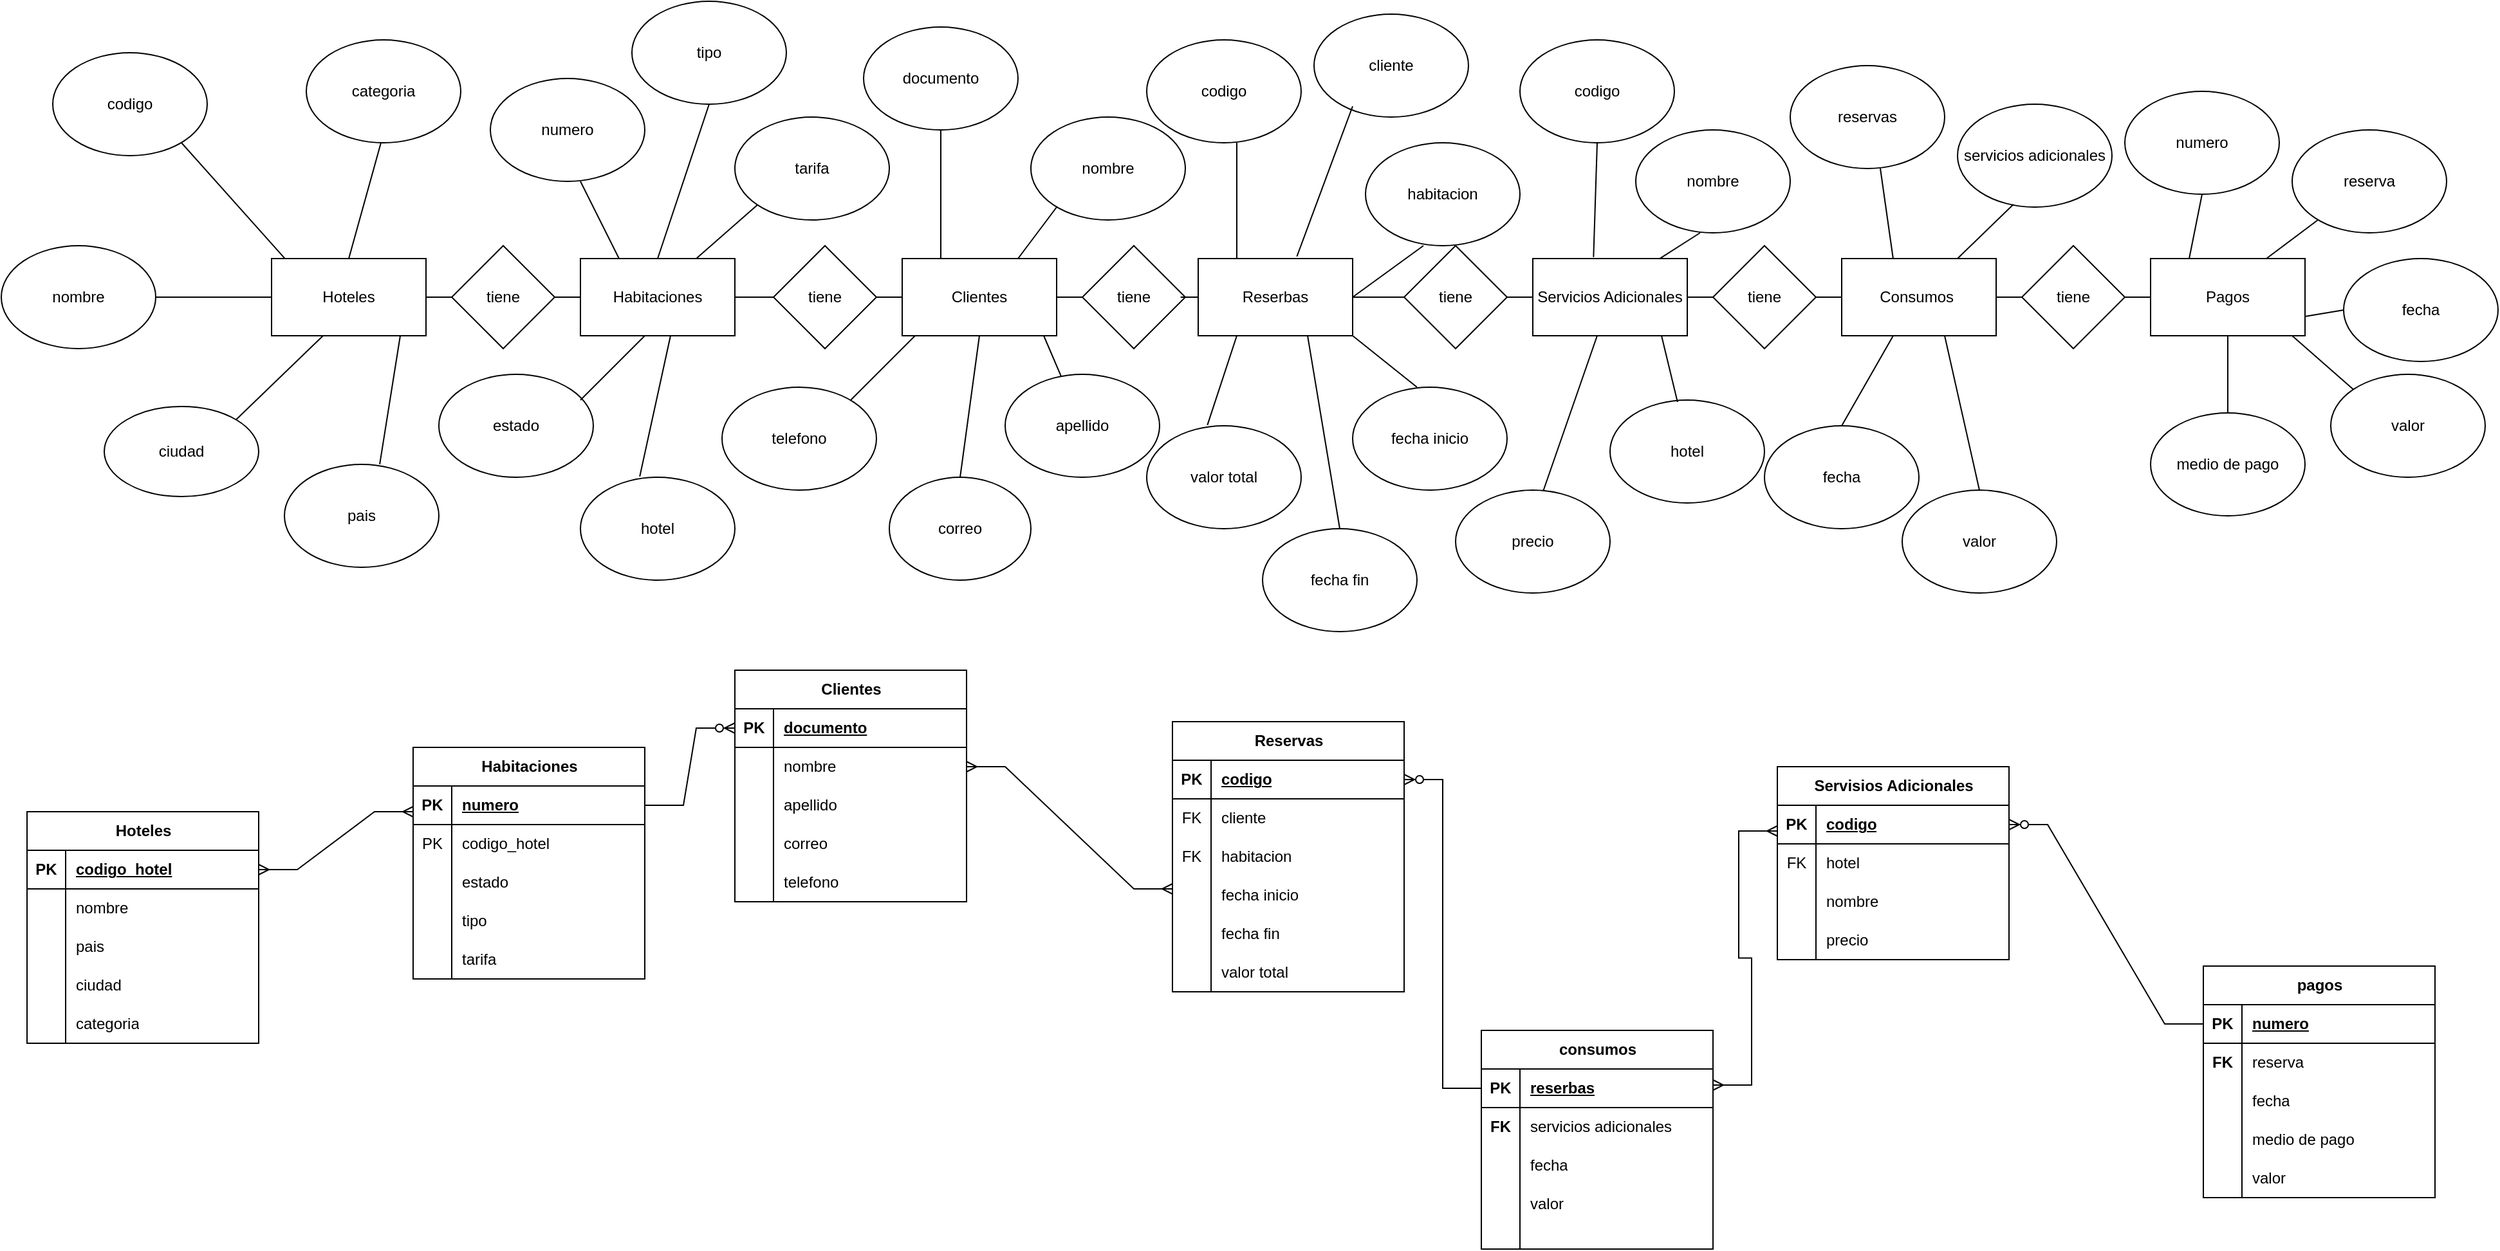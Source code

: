 <mxfile version="28.2.1">
  <diagram name="Página-1" id="NxhbDyZgFr_1gr9zACnV">
    <mxGraphModel dx="3296" dy="1354" grid="1" gridSize="10" guides="1" tooltips="1" connect="1" arrows="1" fold="1" page="1" pageScale="1" pageWidth="827" pageHeight="1169" math="0" shadow="0">
      <root>
        <mxCell id="0" />
        <mxCell id="1" parent="0" />
        <mxCell id="8gt88Ev0jM93zbgtKV8Y-1" value="Reserbas" style="rounded=0;whiteSpace=wrap;html=1;" parent="1" vertex="1">
          <mxGeometry x="280" y="240" width="120" height="60" as="geometry" />
        </mxCell>
        <mxCell id="8gt88Ev0jM93zbgtKV8Y-2" value="Consumos&amp;nbsp;" style="rounded=0;whiteSpace=wrap;html=1;" parent="1" vertex="1">
          <mxGeometry x="780" y="240" width="120" height="60" as="geometry" />
        </mxCell>
        <mxCell id="8gt88Ev0jM93zbgtKV8Y-3" value="Servicios Adicionales" style="rounded=0;whiteSpace=wrap;html=1;" parent="1" vertex="1">
          <mxGeometry x="540" y="240" width="120" height="60" as="geometry" />
        </mxCell>
        <mxCell id="8gt88Ev0jM93zbgtKV8Y-4" value="Clientes" style="rounded=0;whiteSpace=wrap;html=1;" parent="1" vertex="1">
          <mxGeometry x="50" y="240" width="120" height="60" as="geometry" />
        </mxCell>
        <mxCell id="8gt88Ev0jM93zbgtKV8Y-5" value="Habitaciones" style="rounded=0;whiteSpace=wrap;html=1;" parent="1" vertex="1">
          <mxGeometry x="-200" y="240" width="120" height="60" as="geometry" />
        </mxCell>
        <mxCell id="8gt88Ev0jM93zbgtKV8Y-6" value="Hoteles" style="rounded=0;whiteSpace=wrap;html=1;" parent="1" vertex="1">
          <mxGeometry x="-440" y="240" width="120" height="60" as="geometry" />
        </mxCell>
        <mxCell id="8gt88Ev0jM93zbgtKV8Y-9" value="Pagos" style="rounded=0;whiteSpace=wrap;html=1;" parent="1" vertex="1">
          <mxGeometry x="1020" y="240" width="120" height="60" as="geometry" />
        </mxCell>
        <mxCell id="8gt88Ev0jM93zbgtKV8Y-10" value="hotel" style="ellipse;whiteSpace=wrap;html=1;" parent="1" vertex="1">
          <mxGeometry x="600" y="350" width="120" height="80" as="geometry" />
        </mxCell>
        <mxCell id="8gt88Ev0jM93zbgtKV8Y-11" value="precio" style="ellipse;whiteSpace=wrap;html=1;" parent="1" vertex="1">
          <mxGeometry x="480" y="420" width="120" height="80" as="geometry" />
        </mxCell>
        <mxCell id="8gt88Ev0jM93zbgtKV8Y-12" value="codigo" style="ellipse;whiteSpace=wrap;html=1;" parent="1" vertex="1">
          <mxGeometry x="530" y="70" width="120" height="80" as="geometry" />
        </mxCell>
        <mxCell id="8gt88Ev0jM93zbgtKV8Y-13" value="fecha inicio" style="ellipse;whiteSpace=wrap;html=1;" parent="1" vertex="1">
          <mxGeometry x="400" y="340" width="120" height="80" as="geometry" />
        </mxCell>
        <mxCell id="8gt88Ev0jM93zbgtKV8Y-14" value="habitacion" style="ellipse;whiteSpace=wrap;html=1;" parent="1" vertex="1">
          <mxGeometry x="410" y="150" width="120" height="80" as="geometry" />
        </mxCell>
        <mxCell id="8gt88Ev0jM93zbgtKV8Y-15" value="cliente" style="ellipse;whiteSpace=wrap;html=1;" parent="1" vertex="1">
          <mxGeometry x="370" y="50" width="120" height="80" as="geometry" />
        </mxCell>
        <mxCell id="8gt88Ev0jM93zbgtKV8Y-16" value="codigo" style="ellipse;whiteSpace=wrap;html=1;" parent="1" vertex="1">
          <mxGeometry x="240" y="70" width="120" height="80" as="geometry" />
        </mxCell>
        <mxCell id="8gt88Ev0jM93zbgtKV8Y-17" value="fecha fin" style="ellipse;whiteSpace=wrap;html=1;" parent="1" vertex="1">
          <mxGeometry x="330" y="450" width="120" height="80" as="geometry" />
        </mxCell>
        <mxCell id="8gt88Ev0jM93zbgtKV8Y-18" value="valor total" style="ellipse;whiteSpace=wrap;html=1;" parent="1" vertex="1">
          <mxGeometry x="240" y="370" width="120" height="80" as="geometry" />
        </mxCell>
        <mxCell id="8gt88Ev0jM93zbgtKV8Y-19" value="apellido" style="ellipse;whiteSpace=wrap;html=1;" parent="1" vertex="1">
          <mxGeometry x="130" y="330" width="120" height="80" as="geometry" />
        </mxCell>
        <mxCell id="8gt88Ev0jM93zbgtKV8Y-20" value="nombre" style="ellipse;whiteSpace=wrap;html=1;" parent="1" vertex="1">
          <mxGeometry x="150" y="130" width="120" height="80" as="geometry" />
        </mxCell>
        <mxCell id="8gt88Ev0jM93zbgtKV8Y-21" value="documento" style="ellipse;whiteSpace=wrap;html=1;" parent="1" vertex="1">
          <mxGeometry x="20" y="60" width="120" height="80" as="geometry" />
        </mxCell>
        <mxCell id="8gt88Ev0jM93zbgtKV8Y-22" value="correo" style="ellipse;whiteSpace=wrap;html=1;" parent="1" vertex="1">
          <mxGeometry x="40" y="410" width="110" height="80" as="geometry" />
        </mxCell>
        <mxCell id="8gt88Ev0jM93zbgtKV8Y-23" value="tarifa" style="ellipse;whiteSpace=wrap;html=1;" parent="1" vertex="1">
          <mxGeometry x="-80" y="130" width="120" height="80" as="geometry" />
        </mxCell>
        <mxCell id="8gt88Ev0jM93zbgtKV8Y-24" value="telefono" style="ellipse;whiteSpace=wrap;html=1;" parent="1" vertex="1">
          <mxGeometry x="-90" y="340" width="120" height="80" as="geometry" />
        </mxCell>
        <mxCell id="8gt88Ev0jM93zbgtKV8Y-25" value="tipo" style="ellipse;whiteSpace=wrap;html=1;" parent="1" vertex="1">
          <mxGeometry x="-160" y="40" width="120" height="80" as="geometry" />
        </mxCell>
        <mxCell id="8gt88Ev0jM93zbgtKV8Y-26" value="hotel" style="ellipse;whiteSpace=wrap;html=1;" parent="1" vertex="1">
          <mxGeometry x="-200" y="410" width="120" height="80" as="geometry" />
        </mxCell>
        <mxCell id="8gt88Ev0jM93zbgtKV8Y-27" value="estado" style="ellipse;whiteSpace=wrap;html=1;" parent="1" vertex="1">
          <mxGeometry x="-310" y="330" width="120" height="80" as="geometry" />
        </mxCell>
        <mxCell id="8gt88Ev0jM93zbgtKV8Y-28" value="numero" style="ellipse;whiteSpace=wrap;html=1;" parent="1" vertex="1">
          <mxGeometry x="-270" y="100" width="120" height="80" as="geometry" />
        </mxCell>
        <mxCell id="8gt88Ev0jM93zbgtKV8Y-29" value="pais" style="ellipse;whiteSpace=wrap;html=1;" parent="1" vertex="1">
          <mxGeometry x="-430" y="400" width="120" height="80" as="geometry" />
        </mxCell>
        <mxCell id="8gt88Ev0jM93zbgtKV8Y-30" value="categoria" style="ellipse;whiteSpace=wrap;html=1;" parent="1" vertex="1">
          <mxGeometry x="-413" y="70" width="120" height="80" as="geometry" />
        </mxCell>
        <mxCell id="8gt88Ev0jM93zbgtKV8Y-31" value="ciudad" style="ellipse;whiteSpace=wrap;html=1;" parent="1" vertex="1">
          <mxGeometry x="-570" y="355" width="120" height="70" as="geometry" />
        </mxCell>
        <mxCell id="8gt88Ev0jM93zbgtKV8Y-32" value="nombre" style="ellipse;whiteSpace=wrap;html=1;" parent="1" vertex="1">
          <mxGeometry x="-650" y="230" width="120" height="80" as="geometry" />
        </mxCell>
        <mxCell id="8gt88Ev0jM93zbgtKV8Y-33" value="codigo" style="ellipse;whiteSpace=wrap;html=1;" parent="1" vertex="1">
          <mxGeometry x="-610" y="80" width="120" height="80" as="geometry" />
        </mxCell>
        <mxCell id="8gt88Ev0jM93zbgtKV8Y-34" style="edgeStyle=orthogonalEdgeStyle;rounded=0;orthogonalLoop=1;jettySize=auto;html=1;exitX=0.5;exitY=1;exitDx=0;exitDy=0;" parent="1" source="8gt88Ev0jM93zbgtKV8Y-17" target="8gt88Ev0jM93zbgtKV8Y-17" edge="1">
          <mxGeometry relative="1" as="geometry" />
        </mxCell>
        <mxCell id="8gt88Ev0jM93zbgtKV8Y-35" value="nombre" style="ellipse;whiteSpace=wrap;html=1;" parent="1" vertex="1">
          <mxGeometry x="620" y="140" width="120" height="80" as="geometry" />
        </mxCell>
        <mxCell id="8gt88Ev0jM93zbgtKV8Y-36" value="valor" style="ellipse;whiteSpace=wrap;html=1;" parent="1" vertex="1">
          <mxGeometry x="827" y="420" width="120" height="80" as="geometry" />
        </mxCell>
        <mxCell id="8gt88Ev0jM93zbgtKV8Y-37" value="fecha" style="ellipse;whiteSpace=wrap;html=1;" parent="1" vertex="1">
          <mxGeometry x="1170" y="240" width="120" height="80" as="geometry" />
        </mxCell>
        <mxCell id="8gt88Ev0jM93zbgtKV8Y-38" value="valor" style="ellipse;whiteSpace=wrap;html=1;" parent="1" vertex="1">
          <mxGeometry x="1160" y="330" width="120" height="80" as="geometry" />
        </mxCell>
        <mxCell id="8gt88Ev0jM93zbgtKV8Y-39" value="medio de pago" style="ellipse;whiteSpace=wrap;html=1;" parent="1" vertex="1">
          <mxGeometry x="1020" y="360" width="120" height="80" as="geometry" />
        </mxCell>
        <mxCell id="8gt88Ev0jM93zbgtKV8Y-40" value="reserva" style="ellipse;whiteSpace=wrap;html=1;" parent="1" vertex="1">
          <mxGeometry x="1130" y="140" width="120" height="80" as="geometry" />
        </mxCell>
        <mxCell id="8gt88Ev0jM93zbgtKV8Y-41" value="numero" style="ellipse;whiteSpace=wrap;html=1;" parent="1" vertex="1">
          <mxGeometry x="1000" y="110" width="120" height="80" as="geometry" />
        </mxCell>
        <mxCell id="8gt88Ev0jM93zbgtKV8Y-43" value="servicios adicionales" style="ellipse;whiteSpace=wrap;html=1;" parent="1" vertex="1">
          <mxGeometry x="870" y="120" width="120" height="80" as="geometry" />
        </mxCell>
        <mxCell id="8gt88Ev0jM93zbgtKV8Y-44" value="fecha" style="ellipse;whiteSpace=wrap;html=1;" parent="1" vertex="1">
          <mxGeometry x="720" y="370" width="120" height="80" as="geometry" />
        </mxCell>
        <mxCell id="8gt88Ev0jM93zbgtKV8Y-45" value="reservas" style="ellipse;whiteSpace=wrap;html=1;" parent="1" vertex="1">
          <mxGeometry x="740" y="90" width="120" height="80" as="geometry" />
        </mxCell>
        <mxCell id="8gt88Ev0jM93zbgtKV8Y-46" value="" style="endArrow=none;html=1;rounded=0;exitX=0.5;exitY=0;exitDx=0;exitDy=0;" parent="1" source="8gt88Ev0jM93zbgtKV8Y-36" edge="1">
          <mxGeometry width="50" height="50" relative="1" as="geometry">
            <mxPoint x="810" y="350" as="sourcePoint" />
            <mxPoint x="860" y="300" as="targetPoint" />
          </mxGeometry>
        </mxCell>
        <mxCell id="8gt88Ev0jM93zbgtKV8Y-47" value="" style="endArrow=none;html=1;rounded=0;exitX=0.75;exitY=0;exitDx=0;exitDy=0;entryX=0.362;entryY=0.973;entryDx=0;entryDy=0;entryPerimeter=0;" parent="1" source="8gt88Ev0jM93zbgtKV8Y-2" target="8gt88Ev0jM93zbgtKV8Y-43" edge="1">
          <mxGeometry width="50" height="50" relative="1" as="geometry">
            <mxPoint x="860" y="250" as="sourcePoint" />
            <mxPoint x="910" y="200" as="targetPoint" />
          </mxGeometry>
        </mxCell>
        <mxCell id="8gt88Ev0jM93zbgtKV8Y-48" value="" style="endArrow=none;html=1;rounded=0;exitX=0.5;exitY=0;exitDx=0;exitDy=0;" parent="1" source="8gt88Ev0jM93zbgtKV8Y-44" edge="1">
          <mxGeometry width="50" height="50" relative="1" as="geometry">
            <mxPoint x="770" y="350" as="sourcePoint" />
            <mxPoint x="820" y="300" as="targetPoint" />
          </mxGeometry>
        </mxCell>
        <mxCell id="8gt88Ev0jM93zbgtKV8Y-49" value="" style="endArrow=none;html=1;rounded=0;exitX=0.333;exitY=0;exitDx=0;exitDy=0;exitPerimeter=0;" parent="1" source="8gt88Ev0jM93zbgtKV8Y-2" edge="1">
          <mxGeometry width="50" height="50" relative="1" as="geometry">
            <mxPoint x="760" y="220" as="sourcePoint" />
            <mxPoint x="810" y="170" as="targetPoint" />
          </mxGeometry>
        </mxCell>
        <mxCell id="8gt88Ev0jM93zbgtKV8Y-50" value="" style="endArrow=none;html=1;rounded=0;exitX=0.823;exitY=-0.001;exitDx=0;exitDy=0;exitPerimeter=0;" parent="1" source="8gt88Ev0jM93zbgtKV8Y-3" edge="1">
          <mxGeometry width="50" height="50" relative="1" as="geometry">
            <mxPoint x="620" y="270" as="sourcePoint" />
            <mxPoint x="670" y="220" as="targetPoint" />
          </mxGeometry>
        </mxCell>
        <mxCell id="8gt88Ev0jM93zbgtKV8Y-51" value="" style="endArrow=none;html=1;rounded=0;exitX=0.437;exitY=0.019;exitDx=0;exitDy=0;exitPerimeter=0;" parent="1" source="8gt88Ev0jM93zbgtKV8Y-10" edge="1">
          <mxGeometry width="50" height="50" relative="1" as="geometry">
            <mxPoint x="590" y="350" as="sourcePoint" />
            <mxPoint x="640" y="300" as="targetPoint" />
          </mxGeometry>
        </mxCell>
        <mxCell id="8gt88Ev0jM93zbgtKV8Y-52" value="" style="endArrow=none;html=1;rounded=0;exitX=0.568;exitY=0.006;exitDx=0;exitDy=0;exitPerimeter=0;" parent="1" source="8gt88Ev0jM93zbgtKV8Y-11" edge="1">
          <mxGeometry width="50" height="50" relative="1" as="geometry">
            <mxPoint x="540" y="350" as="sourcePoint" />
            <mxPoint x="590" y="300" as="targetPoint" />
          </mxGeometry>
        </mxCell>
        <mxCell id="8gt88Ev0jM93zbgtKV8Y-53" value="" style="endArrow=none;html=1;rounded=0;exitX=0.393;exitY=-0.018;exitDx=0;exitDy=0;exitPerimeter=0;" parent="1" source="8gt88Ev0jM93zbgtKV8Y-3" edge="1">
          <mxGeometry width="50" height="50" relative="1" as="geometry">
            <mxPoint x="540" y="200" as="sourcePoint" />
            <mxPoint x="590" y="150" as="targetPoint" />
          </mxGeometry>
        </mxCell>
        <mxCell id="8gt88Ev0jM93zbgtKV8Y-54" value="" style="endArrow=none;html=1;rounded=0;entryX=1;entryY=1;entryDx=0;entryDy=0;" parent="1" target="8gt88Ev0jM93zbgtKV8Y-1" edge="1">
          <mxGeometry width="50" height="50" relative="1" as="geometry">
            <mxPoint x="450" y="340" as="sourcePoint" />
            <mxPoint x="500" y="290" as="targetPoint" />
          </mxGeometry>
        </mxCell>
        <mxCell id="8gt88Ev0jM93zbgtKV8Y-55" value="" style="endArrow=none;html=1;rounded=0;exitX=1;exitY=0.5;exitDx=0;exitDy=0;" parent="1" source="8gt88Ev0jM93zbgtKV8Y-1" edge="1">
          <mxGeometry width="50" height="50" relative="1" as="geometry">
            <mxPoint x="405" y="280" as="sourcePoint" />
            <mxPoint x="455" y="230" as="targetPoint" />
          </mxGeometry>
        </mxCell>
        <mxCell id="8gt88Ev0jM93zbgtKV8Y-56" value="" style="endArrow=none;html=1;rounded=0;exitX=0.5;exitY=0;exitDx=0;exitDy=0;" parent="1" source="8gt88Ev0jM93zbgtKV8Y-17" edge="1">
          <mxGeometry width="50" height="50" relative="1" as="geometry">
            <mxPoint x="315" y="350" as="sourcePoint" />
            <mxPoint x="365" y="300" as="targetPoint" />
          </mxGeometry>
        </mxCell>
        <mxCell id="8gt88Ev0jM93zbgtKV8Y-57" value="" style="endArrow=none;html=1;rounded=0;exitX=0.393;exitY=-0.007;exitDx=0;exitDy=0;exitPerimeter=0;" parent="1" source="8gt88Ev0jM93zbgtKV8Y-18" edge="1">
          <mxGeometry width="50" height="50" relative="1" as="geometry">
            <mxPoint x="260" y="350" as="sourcePoint" />
            <mxPoint x="310" y="300" as="targetPoint" />
          </mxGeometry>
        </mxCell>
        <mxCell id="8gt88Ev0jM93zbgtKV8Y-58" value="" style="endArrow=none;html=1;rounded=0;exitX=0.639;exitY=-0.054;exitDx=0;exitDy=0;exitPerimeter=0;" parent="1" edge="1">
          <mxGeometry width="50" height="50" relative="1" as="geometry">
            <mxPoint x="356.68" y="238.38" as="sourcePoint" />
            <mxPoint x="400" y="121.62" as="targetPoint" />
          </mxGeometry>
        </mxCell>
        <mxCell id="8gt88Ev0jM93zbgtKV8Y-59" value="" style="endArrow=none;html=1;rounded=0;exitX=0.25;exitY=0;exitDx=0;exitDy=0;" parent="1" source="8gt88Ev0jM93zbgtKV8Y-1" edge="1">
          <mxGeometry width="50" height="50" relative="1" as="geometry">
            <mxPoint x="260" y="200" as="sourcePoint" />
            <mxPoint x="310" y="150" as="targetPoint" />
          </mxGeometry>
        </mxCell>
        <mxCell id="8gt88Ev0jM93zbgtKV8Y-60" value="" style="endArrow=none;html=1;rounded=0;" parent="1" source="8gt88Ev0jM93zbgtKV8Y-19" edge="1">
          <mxGeometry width="50" height="50" relative="1" as="geometry">
            <mxPoint x="110" y="350" as="sourcePoint" />
            <mxPoint x="160" y="300" as="targetPoint" />
          </mxGeometry>
        </mxCell>
        <mxCell id="8gt88Ev0jM93zbgtKV8Y-61" value="" style="endArrow=none;html=1;rounded=0;exitX=0.75;exitY=0;exitDx=0;exitDy=0;entryX=0.167;entryY=0.875;entryDx=0;entryDy=0;entryPerimeter=0;" parent="1" source="8gt88Ev0jM93zbgtKV8Y-4" target="8gt88Ev0jM93zbgtKV8Y-20" edge="1">
          <mxGeometry width="50" height="50" relative="1" as="geometry">
            <mxPoint x="130" y="260" as="sourcePoint" />
            <mxPoint x="180" y="210" as="targetPoint" />
          </mxGeometry>
        </mxCell>
        <mxCell id="8gt88Ev0jM93zbgtKV8Y-62" value="" style="endArrow=none;html=1;rounded=0;exitX=0.5;exitY=0;exitDx=0;exitDy=0;" parent="1" source="8gt88Ev0jM93zbgtKV8Y-22" edge="1">
          <mxGeometry width="50" height="50" relative="1" as="geometry">
            <mxPoint x="60" y="350" as="sourcePoint" />
            <mxPoint x="110" y="300" as="targetPoint" />
          </mxGeometry>
        </mxCell>
        <mxCell id="8gt88Ev0jM93zbgtKV8Y-63" value="" style="endArrow=none;html=1;rounded=0;exitX=0.25;exitY=0;exitDx=0;exitDy=0;" parent="1" source="8gt88Ev0jM93zbgtKV8Y-4" edge="1">
          <mxGeometry width="50" height="50" relative="1" as="geometry">
            <mxPoint x="30" y="190" as="sourcePoint" />
            <mxPoint x="80" y="140" as="targetPoint" />
          </mxGeometry>
        </mxCell>
        <mxCell id="8gt88Ev0jM93zbgtKV8Y-64" value="" style="endArrow=none;html=1;rounded=0;entryX=0;entryY=1;entryDx=0;entryDy=0;" parent="1" target="8gt88Ev0jM93zbgtKV8Y-23" edge="1">
          <mxGeometry width="50" height="50" relative="1" as="geometry">
            <mxPoint x="-110" y="240" as="sourcePoint" />
            <mxPoint x="-60" y="190" as="targetPoint" />
          </mxGeometry>
        </mxCell>
        <mxCell id="8gt88Ev0jM93zbgtKV8Y-65" value="" style="endArrow=none;html=1;rounded=0;exitX=0.5;exitY=0;exitDx=0;exitDy=0;" parent="1" source="8gt88Ev0jM93zbgtKV8Y-5" edge="1">
          <mxGeometry width="50" height="50" relative="1" as="geometry">
            <mxPoint x="-150" y="170" as="sourcePoint" />
            <mxPoint x="-100" y="120" as="targetPoint" />
          </mxGeometry>
        </mxCell>
        <mxCell id="8gt88Ev0jM93zbgtKV8Y-66" value="" style="endArrow=none;html=1;rounded=0;exitX=0.25;exitY=0;exitDx=0;exitDy=0;" parent="1" source="8gt88Ev0jM93zbgtKV8Y-5" edge="1">
          <mxGeometry width="50" height="50" relative="1" as="geometry">
            <mxPoint x="-250" y="230" as="sourcePoint" />
            <mxPoint x="-200" y="180" as="targetPoint" />
          </mxGeometry>
        </mxCell>
        <mxCell id="8gt88Ev0jM93zbgtKV8Y-67" value="" style="endArrow=none;html=1;rounded=0;" parent="1" edge="1">
          <mxGeometry width="50" height="50" relative="1" as="geometry">
            <mxPoint x="10" y="350" as="sourcePoint" />
            <mxPoint x="60" y="300" as="targetPoint" />
          </mxGeometry>
        </mxCell>
        <mxCell id="8gt88Ev0jM93zbgtKV8Y-68" value="" style="endArrow=none;html=1;rounded=0;exitX=0.384;exitY=-0.007;exitDx=0;exitDy=0;exitPerimeter=0;" parent="1" source="8gt88Ev0jM93zbgtKV8Y-26" edge="1">
          <mxGeometry width="50" height="50" relative="1" as="geometry">
            <mxPoint x="-180" y="350" as="sourcePoint" />
            <mxPoint x="-130" y="300" as="targetPoint" />
          </mxGeometry>
        </mxCell>
        <mxCell id="8gt88Ev0jM93zbgtKV8Y-69" value="" style="endArrow=none;html=1;rounded=0;" parent="1" edge="1">
          <mxGeometry width="50" height="50" relative="1" as="geometry">
            <mxPoint x="-200" y="350" as="sourcePoint" />
            <mxPoint x="-150" y="300" as="targetPoint" />
          </mxGeometry>
        </mxCell>
        <mxCell id="8gt88Ev0jM93zbgtKV8Y-70" value="" style="endArrow=none;html=1;rounded=0;exitX=0.617;exitY=-0.001;exitDx=0;exitDy=0;exitPerimeter=0;" parent="1" source="8gt88Ev0jM93zbgtKV8Y-29" edge="1">
          <mxGeometry width="50" height="50" relative="1" as="geometry">
            <mxPoint x="-390" y="350" as="sourcePoint" />
            <mxPoint x="-340" y="300" as="targetPoint" />
          </mxGeometry>
        </mxCell>
        <mxCell id="8gt88Ev0jM93zbgtKV8Y-71" value="" style="endArrow=none;html=1;rounded=0;exitX=1;exitY=0;exitDx=0;exitDy=0;" parent="1" source="8gt88Ev0jM93zbgtKV8Y-31" edge="1">
          <mxGeometry width="50" height="50" relative="1" as="geometry">
            <mxPoint x="-450" y="350" as="sourcePoint" />
            <mxPoint x="-400" y="300" as="targetPoint" />
          </mxGeometry>
        </mxCell>
        <mxCell id="8gt88Ev0jM93zbgtKV8Y-72" value="" style="endArrow=none;html=1;rounded=0;exitX=0.5;exitY=0;exitDx=0;exitDy=0;" parent="1" source="8gt88Ev0jM93zbgtKV8Y-6" edge="1">
          <mxGeometry width="50" height="50" relative="1" as="geometry">
            <mxPoint x="-405" y="200" as="sourcePoint" />
            <mxPoint x="-355" y="150" as="targetPoint" />
          </mxGeometry>
        </mxCell>
        <mxCell id="8gt88Ev0jM93zbgtKV8Y-73" value="" style="endArrow=none;html=1;rounded=0;exitX=0.086;exitY=-0.001;exitDx=0;exitDy=0;exitPerimeter=0;" parent="1" source="8gt88Ev0jM93zbgtKV8Y-6" edge="1">
          <mxGeometry width="50" height="50" relative="1" as="geometry">
            <mxPoint x="-560" y="200" as="sourcePoint" />
            <mxPoint x="-510" y="150" as="targetPoint" />
          </mxGeometry>
        </mxCell>
        <mxCell id="8gt88Ev0jM93zbgtKV8Y-74" value="" style="endArrow=none;html=1;rounded=0;exitX=1;exitY=0.5;exitDx=0;exitDy=0;" parent="1" source="8gt88Ev0jM93zbgtKV8Y-32" edge="1">
          <mxGeometry width="50" height="50" relative="1" as="geometry">
            <mxPoint x="-490" y="320" as="sourcePoint" />
            <mxPoint x="-440" y="270" as="targetPoint" />
          </mxGeometry>
        </mxCell>
        <mxCell id="8gt88Ev0jM93zbgtKV8Y-75" value="" style="endArrow=none;html=1;rounded=0;exitX=0;exitY=0;exitDx=0;exitDy=0;" parent="1" source="8gt88Ev0jM93zbgtKV8Y-38" edge="1">
          <mxGeometry width="50" height="50" relative="1" as="geometry">
            <mxPoint x="1080" y="350" as="sourcePoint" />
            <mxPoint x="1130" y="300" as="targetPoint" />
          </mxGeometry>
        </mxCell>
        <mxCell id="8gt88Ev0jM93zbgtKV8Y-76" value="" style="endArrow=none;html=1;rounded=0;exitX=1;exitY=0.75;exitDx=0;exitDy=0;" parent="1" source="8gt88Ev0jM93zbgtKV8Y-9" edge="1">
          <mxGeometry width="50" height="50" relative="1" as="geometry">
            <mxPoint x="1120" y="330" as="sourcePoint" />
            <mxPoint x="1170" y="280" as="targetPoint" />
          </mxGeometry>
        </mxCell>
        <mxCell id="8gt88Ev0jM93zbgtKV8Y-77" value="" style="endArrow=none;html=1;rounded=0;exitX=0.5;exitY=0;exitDx=0;exitDy=0;" parent="1" source="8gt88Ev0jM93zbgtKV8Y-39" edge="1">
          <mxGeometry width="50" height="50" relative="1" as="geometry">
            <mxPoint x="1030" y="350" as="sourcePoint" />
            <mxPoint x="1080" y="300" as="targetPoint" />
          </mxGeometry>
        </mxCell>
        <mxCell id="8gt88Ev0jM93zbgtKV8Y-78" value="" style="endArrow=none;html=1;rounded=0;exitX=0.75;exitY=0;exitDx=0;exitDy=0;" parent="1" source="8gt88Ev0jM93zbgtKV8Y-9" edge="1">
          <mxGeometry width="50" height="50" relative="1" as="geometry">
            <mxPoint x="1100" y="260" as="sourcePoint" />
            <mxPoint x="1150" y="210" as="targetPoint" />
          </mxGeometry>
        </mxCell>
        <mxCell id="8gt88Ev0jM93zbgtKV8Y-79" value="" style="endArrow=none;html=1;rounded=0;exitX=0.25;exitY=0;exitDx=0;exitDy=0;" parent="1" source="8gt88Ev0jM93zbgtKV8Y-9" edge="1">
          <mxGeometry width="50" height="50" relative="1" as="geometry">
            <mxPoint x="1010" y="240" as="sourcePoint" />
            <mxPoint x="1060" y="190" as="targetPoint" />
          </mxGeometry>
        </mxCell>
        <mxCell id="8gt88Ev0jM93zbgtKV8Y-81" value="tiene" style="rhombus;whiteSpace=wrap;html=1;" parent="1" vertex="1">
          <mxGeometry x="680" y="230" width="80" height="80" as="geometry" />
        </mxCell>
        <mxCell id="8gt88Ev0jM93zbgtKV8Y-82" value="tiene" style="rhombus;whiteSpace=wrap;html=1;" parent="1" vertex="1">
          <mxGeometry x="440" y="230" width="80" height="80" as="geometry" />
        </mxCell>
        <mxCell id="8gt88Ev0jM93zbgtKV8Y-83" value="tiene" style="rhombus;whiteSpace=wrap;html=1;" parent="1" vertex="1">
          <mxGeometry x="190" y="230" width="80" height="80" as="geometry" />
        </mxCell>
        <mxCell id="8gt88Ev0jM93zbgtKV8Y-84" value="tiene" style="rhombus;whiteSpace=wrap;html=1;" parent="1" vertex="1">
          <mxGeometry x="920" y="230" width="80" height="80" as="geometry" />
        </mxCell>
        <mxCell id="8gt88Ev0jM93zbgtKV8Y-85" value="tiene" style="rhombus;whiteSpace=wrap;html=1;" parent="1" vertex="1">
          <mxGeometry x="-50" y="230" width="80" height="80" as="geometry" />
        </mxCell>
        <mxCell id="8gt88Ev0jM93zbgtKV8Y-86" value="tiene" style="rhombus;whiteSpace=wrap;html=1;" parent="1" vertex="1">
          <mxGeometry x="-300" y="230" width="80" height="80" as="geometry" />
        </mxCell>
        <mxCell id="8gt88Ev0jM93zbgtKV8Y-87" value="" style="endArrow=none;html=1;rounded=0;exitX=1;exitY=0.5;exitDx=0;exitDy=0;" parent="1" source="8gt88Ev0jM93zbgtKV8Y-4" edge="1">
          <mxGeometry width="50" height="50" relative="1" as="geometry">
            <mxPoint x="140" y="320" as="sourcePoint" />
            <mxPoint x="190" y="270" as="targetPoint" />
          </mxGeometry>
        </mxCell>
        <mxCell id="8gt88Ev0jM93zbgtKV8Y-88" value="" style="endArrow=none;html=1;rounded=0;exitX=1;exitY=0.5;exitDx=0;exitDy=0;" parent="1" source="8gt88Ev0jM93zbgtKV8Y-85" edge="1">
          <mxGeometry width="50" height="50" relative="1" as="geometry">
            <mxPoint y="320" as="sourcePoint" />
            <mxPoint x="50" y="270" as="targetPoint" />
          </mxGeometry>
        </mxCell>
        <mxCell id="8gt88Ev0jM93zbgtKV8Y-89" value="" style="endArrow=none;html=1;rounded=0;exitX=1;exitY=0.5;exitDx=0;exitDy=0;" parent="1" source="8gt88Ev0jM93zbgtKV8Y-5" edge="1">
          <mxGeometry width="50" height="50" relative="1" as="geometry">
            <mxPoint x="-100" y="320" as="sourcePoint" />
            <mxPoint x="-50" y="270" as="targetPoint" />
          </mxGeometry>
        </mxCell>
        <mxCell id="8gt88Ev0jM93zbgtKV8Y-90" value="" style="endArrow=none;html=1;rounded=0;exitX=1;exitY=0.5;exitDx=0;exitDy=0;" parent="1" source="8gt88Ev0jM93zbgtKV8Y-6" edge="1">
          <mxGeometry width="50" height="50" relative="1" as="geometry">
            <mxPoint x="-350" y="320" as="sourcePoint" />
            <mxPoint x="-300" y="270" as="targetPoint" />
          </mxGeometry>
        </mxCell>
        <mxCell id="8gt88Ev0jM93zbgtKV8Y-91" value="" style="endArrow=none;html=1;rounded=0;exitX=1;exitY=0.5;exitDx=0;exitDy=0;" parent="1" source="8gt88Ev0jM93zbgtKV8Y-86" edge="1">
          <mxGeometry width="50" height="50" relative="1" as="geometry">
            <mxPoint x="-250" y="320" as="sourcePoint" />
            <mxPoint x="-200" y="270" as="targetPoint" />
          </mxGeometry>
        </mxCell>
        <mxCell id="8gt88Ev0jM93zbgtKV8Y-93" value="" style="endArrow=none;html=1;rounded=0;exitX=1;exitY=0.5;exitDx=0;exitDy=0;" parent="1" source="8gt88Ev0jM93zbgtKV8Y-3" edge="1">
          <mxGeometry width="50" height="50" relative="1" as="geometry">
            <mxPoint x="630" y="320" as="sourcePoint" />
            <mxPoint x="680" y="270" as="targetPoint" />
          </mxGeometry>
        </mxCell>
        <mxCell id="8gt88Ev0jM93zbgtKV8Y-94" value="" style="endArrow=none;html=1;rounded=0;exitX=1;exitY=0.5;exitDx=0;exitDy=0;" parent="1" source="8gt88Ev0jM93zbgtKV8Y-82" edge="1">
          <mxGeometry width="50" height="50" relative="1" as="geometry">
            <mxPoint x="510" y="300" as="sourcePoint" />
            <mxPoint x="540" y="270" as="targetPoint" />
          </mxGeometry>
        </mxCell>
        <mxCell id="8gt88Ev0jM93zbgtKV8Y-95" value="" style="endArrow=none;html=1;rounded=0;exitX=1;exitY=0.5;exitDx=0;exitDy=0;" parent="1" source="8gt88Ev0jM93zbgtKV8Y-1" edge="1">
          <mxGeometry width="50" height="50" relative="1" as="geometry">
            <mxPoint x="390" y="320" as="sourcePoint" />
            <mxPoint x="440" y="270" as="targetPoint" />
          </mxGeometry>
        </mxCell>
        <mxCell id="8gt88Ev0jM93zbgtKV8Y-97" value="" style="endArrow=none;html=1;rounded=0;exitX=0.954;exitY=0.5;exitDx=0;exitDy=0;exitPerimeter=0;" parent="1" source="8gt88Ev0jM93zbgtKV8Y-83" edge="1">
          <mxGeometry width="50" height="50" relative="1" as="geometry">
            <mxPoint x="230" y="320" as="sourcePoint" />
            <mxPoint x="280" y="270" as="targetPoint" />
          </mxGeometry>
        </mxCell>
        <mxCell id="8gt88Ev0jM93zbgtKV8Y-98" value="" style="endArrow=none;html=1;rounded=0;exitX=1;exitY=0.5;exitDx=0;exitDy=0;" parent="1" source="8gt88Ev0jM93zbgtKV8Y-2" edge="1">
          <mxGeometry width="50" height="50" relative="1" as="geometry">
            <mxPoint x="870" y="320" as="sourcePoint" />
            <mxPoint x="920" y="270" as="targetPoint" />
          </mxGeometry>
        </mxCell>
        <mxCell id="8gt88Ev0jM93zbgtKV8Y-99" value="" style="endArrow=none;html=1;rounded=0;exitX=1;exitY=0.5;exitDx=0;exitDy=0;" parent="1" source="8gt88Ev0jM93zbgtKV8Y-84" edge="1">
          <mxGeometry width="50" height="50" relative="1" as="geometry">
            <mxPoint x="970" y="320" as="sourcePoint" />
            <mxPoint x="1020" y="270" as="targetPoint" />
          </mxGeometry>
        </mxCell>
        <mxCell id="8gt88Ev0jM93zbgtKV8Y-100" value="" style="endArrow=none;html=1;rounded=0;exitX=1;exitY=0.5;exitDx=0;exitDy=0;" parent="1" source="8gt88Ev0jM93zbgtKV8Y-81" edge="1">
          <mxGeometry width="50" height="50" relative="1" as="geometry">
            <mxPoint x="730" y="320" as="sourcePoint" />
            <mxPoint x="780" y="270" as="targetPoint" />
          </mxGeometry>
        </mxCell>
        <mxCell id="8gt88Ev0jM93zbgtKV8Y-103" value="Clientes" style="shape=table;startSize=30;container=1;collapsible=1;childLayout=tableLayout;fixedRows=1;rowLines=0;fontStyle=1;align=center;resizeLast=1;html=1;" parent="1" vertex="1">
          <mxGeometry x="-80" y="560" width="180" height="180" as="geometry" />
        </mxCell>
        <mxCell id="8gt88Ev0jM93zbgtKV8Y-104" value="" style="shape=tableRow;horizontal=0;startSize=0;swimlaneHead=0;swimlaneBody=0;fillColor=none;collapsible=0;dropTarget=0;points=[[0,0.5],[1,0.5]];portConstraint=eastwest;top=0;left=0;right=0;bottom=1;" parent="8gt88Ev0jM93zbgtKV8Y-103" vertex="1">
          <mxGeometry y="30" width="180" height="30" as="geometry" />
        </mxCell>
        <mxCell id="8gt88Ev0jM93zbgtKV8Y-105" value="PK" style="shape=partialRectangle;connectable=0;fillColor=none;top=0;left=0;bottom=0;right=0;fontStyle=1;overflow=hidden;whiteSpace=wrap;html=1;" parent="8gt88Ev0jM93zbgtKV8Y-104" vertex="1">
          <mxGeometry width="30" height="30" as="geometry">
            <mxRectangle width="30" height="30" as="alternateBounds" />
          </mxGeometry>
        </mxCell>
        <mxCell id="8gt88Ev0jM93zbgtKV8Y-106" value="documento" style="shape=partialRectangle;connectable=0;fillColor=none;top=0;left=0;bottom=0;right=0;align=left;spacingLeft=6;fontStyle=5;overflow=hidden;whiteSpace=wrap;html=1;" parent="8gt88Ev0jM93zbgtKV8Y-104" vertex="1">
          <mxGeometry x="30" width="150" height="30" as="geometry">
            <mxRectangle width="150" height="30" as="alternateBounds" />
          </mxGeometry>
        </mxCell>
        <mxCell id="8gt88Ev0jM93zbgtKV8Y-107" value="" style="shape=tableRow;horizontal=0;startSize=0;swimlaneHead=0;swimlaneBody=0;fillColor=none;collapsible=0;dropTarget=0;points=[[0,0.5],[1,0.5]];portConstraint=eastwest;top=0;left=0;right=0;bottom=0;" parent="8gt88Ev0jM93zbgtKV8Y-103" vertex="1">
          <mxGeometry y="60" width="180" height="30" as="geometry" />
        </mxCell>
        <mxCell id="8gt88Ev0jM93zbgtKV8Y-108" value="" style="shape=partialRectangle;connectable=0;fillColor=none;top=0;left=0;bottom=0;right=0;editable=1;overflow=hidden;whiteSpace=wrap;html=1;" parent="8gt88Ev0jM93zbgtKV8Y-107" vertex="1">
          <mxGeometry width="30" height="30" as="geometry">
            <mxRectangle width="30" height="30" as="alternateBounds" />
          </mxGeometry>
        </mxCell>
        <mxCell id="8gt88Ev0jM93zbgtKV8Y-109" value="nombre" style="shape=partialRectangle;connectable=0;fillColor=none;top=0;left=0;bottom=0;right=0;align=left;spacingLeft=6;overflow=hidden;whiteSpace=wrap;html=1;" parent="8gt88Ev0jM93zbgtKV8Y-107" vertex="1">
          <mxGeometry x="30" width="150" height="30" as="geometry">
            <mxRectangle width="150" height="30" as="alternateBounds" />
          </mxGeometry>
        </mxCell>
        <mxCell id="8gt88Ev0jM93zbgtKV8Y-110" value="" style="shape=tableRow;horizontal=0;startSize=0;swimlaneHead=0;swimlaneBody=0;fillColor=none;collapsible=0;dropTarget=0;points=[[0,0.5],[1,0.5]];portConstraint=eastwest;top=0;left=0;right=0;bottom=0;" parent="8gt88Ev0jM93zbgtKV8Y-103" vertex="1">
          <mxGeometry y="90" width="180" height="30" as="geometry" />
        </mxCell>
        <mxCell id="8gt88Ev0jM93zbgtKV8Y-111" value="" style="shape=partialRectangle;connectable=0;fillColor=none;top=0;left=0;bottom=0;right=0;editable=1;overflow=hidden;whiteSpace=wrap;html=1;" parent="8gt88Ev0jM93zbgtKV8Y-110" vertex="1">
          <mxGeometry width="30" height="30" as="geometry">
            <mxRectangle width="30" height="30" as="alternateBounds" />
          </mxGeometry>
        </mxCell>
        <mxCell id="8gt88Ev0jM93zbgtKV8Y-112" value="apellido" style="shape=partialRectangle;connectable=0;fillColor=none;top=0;left=0;bottom=0;right=0;align=left;spacingLeft=6;overflow=hidden;whiteSpace=wrap;html=1;" parent="8gt88Ev0jM93zbgtKV8Y-110" vertex="1">
          <mxGeometry x="30" width="150" height="30" as="geometry">
            <mxRectangle width="150" height="30" as="alternateBounds" />
          </mxGeometry>
        </mxCell>
        <mxCell id="8gt88Ev0jM93zbgtKV8Y-113" value="" style="shape=tableRow;horizontal=0;startSize=0;swimlaneHead=0;swimlaneBody=0;fillColor=none;collapsible=0;dropTarget=0;points=[[0,0.5],[1,0.5]];portConstraint=eastwest;top=0;left=0;right=0;bottom=0;" parent="8gt88Ev0jM93zbgtKV8Y-103" vertex="1">
          <mxGeometry y="120" width="180" height="30" as="geometry" />
        </mxCell>
        <mxCell id="8gt88Ev0jM93zbgtKV8Y-114" value="" style="shape=partialRectangle;connectable=0;fillColor=none;top=0;left=0;bottom=0;right=0;editable=1;overflow=hidden;whiteSpace=wrap;html=1;" parent="8gt88Ev0jM93zbgtKV8Y-113" vertex="1">
          <mxGeometry width="30" height="30" as="geometry">
            <mxRectangle width="30" height="30" as="alternateBounds" />
          </mxGeometry>
        </mxCell>
        <mxCell id="8gt88Ev0jM93zbgtKV8Y-115" value="correo" style="shape=partialRectangle;connectable=0;fillColor=none;top=0;left=0;bottom=0;right=0;align=left;spacingLeft=6;overflow=hidden;whiteSpace=wrap;html=1;" parent="8gt88Ev0jM93zbgtKV8Y-113" vertex="1">
          <mxGeometry x="30" width="150" height="30" as="geometry">
            <mxRectangle width="150" height="30" as="alternateBounds" />
          </mxGeometry>
        </mxCell>
        <mxCell id="8gt88Ev0jM93zbgtKV8Y-265" value="" style="shape=tableRow;horizontal=0;startSize=0;swimlaneHead=0;swimlaneBody=0;fillColor=none;collapsible=0;dropTarget=0;points=[[0,0.5],[1,0.5]];portConstraint=eastwest;top=0;left=0;right=0;bottom=0;" parent="8gt88Ev0jM93zbgtKV8Y-103" vertex="1">
          <mxGeometry y="150" width="180" height="30" as="geometry" />
        </mxCell>
        <mxCell id="8gt88Ev0jM93zbgtKV8Y-266" value="" style="shape=partialRectangle;connectable=0;fillColor=none;top=0;left=0;bottom=0;right=0;editable=1;overflow=hidden;whiteSpace=wrap;html=1;" parent="8gt88Ev0jM93zbgtKV8Y-265" vertex="1">
          <mxGeometry width="30" height="30" as="geometry">
            <mxRectangle width="30" height="30" as="alternateBounds" />
          </mxGeometry>
        </mxCell>
        <mxCell id="8gt88Ev0jM93zbgtKV8Y-267" value="telefono" style="shape=partialRectangle;connectable=0;fillColor=none;top=0;left=0;bottom=0;right=0;align=left;spacingLeft=6;overflow=hidden;whiteSpace=wrap;html=1;" parent="8gt88Ev0jM93zbgtKV8Y-265" vertex="1">
          <mxGeometry x="30" width="150" height="30" as="geometry">
            <mxRectangle width="150" height="30" as="alternateBounds" />
          </mxGeometry>
        </mxCell>
        <mxCell id="8gt88Ev0jM93zbgtKV8Y-116" value="Habitaciones" style="shape=table;startSize=30;container=1;collapsible=1;childLayout=tableLayout;fixedRows=1;rowLines=0;fontStyle=1;align=center;resizeLast=1;html=1;" parent="1" vertex="1">
          <mxGeometry x="-330" y="620" width="180" height="180" as="geometry" />
        </mxCell>
        <mxCell id="8gt88Ev0jM93zbgtKV8Y-117" value="" style="shape=tableRow;horizontal=0;startSize=0;swimlaneHead=0;swimlaneBody=0;fillColor=none;collapsible=0;dropTarget=0;points=[[0,0.5],[1,0.5]];portConstraint=eastwest;top=0;left=0;right=0;bottom=1;" parent="8gt88Ev0jM93zbgtKV8Y-116" vertex="1">
          <mxGeometry y="30" width="180" height="30" as="geometry" />
        </mxCell>
        <mxCell id="8gt88Ev0jM93zbgtKV8Y-118" value="PK" style="shape=partialRectangle;connectable=0;fillColor=none;top=0;left=0;bottom=0;right=0;fontStyle=1;overflow=hidden;whiteSpace=wrap;html=1;" parent="8gt88Ev0jM93zbgtKV8Y-117" vertex="1">
          <mxGeometry width="30" height="30" as="geometry">
            <mxRectangle width="30" height="30" as="alternateBounds" />
          </mxGeometry>
        </mxCell>
        <mxCell id="8gt88Ev0jM93zbgtKV8Y-119" value="numero" style="shape=partialRectangle;connectable=0;fillColor=none;top=0;left=0;bottom=0;right=0;align=left;spacingLeft=6;fontStyle=5;overflow=hidden;whiteSpace=wrap;html=1;" parent="8gt88Ev0jM93zbgtKV8Y-117" vertex="1">
          <mxGeometry x="30" width="150" height="30" as="geometry">
            <mxRectangle width="150" height="30" as="alternateBounds" />
          </mxGeometry>
        </mxCell>
        <mxCell id="8gt88Ev0jM93zbgtKV8Y-120" value="" style="shape=tableRow;horizontal=0;startSize=0;swimlaneHead=0;swimlaneBody=0;fillColor=none;collapsible=0;dropTarget=0;points=[[0,0.5],[1,0.5]];portConstraint=eastwest;top=0;left=0;right=0;bottom=0;" parent="8gt88Ev0jM93zbgtKV8Y-116" vertex="1">
          <mxGeometry y="60" width="180" height="30" as="geometry" />
        </mxCell>
        <mxCell id="8gt88Ev0jM93zbgtKV8Y-121" value="PK" style="shape=partialRectangle;connectable=0;fillColor=none;top=0;left=0;bottom=0;right=0;editable=1;overflow=hidden;whiteSpace=wrap;html=1;" parent="8gt88Ev0jM93zbgtKV8Y-120" vertex="1">
          <mxGeometry width="30" height="30" as="geometry">
            <mxRectangle width="30" height="30" as="alternateBounds" />
          </mxGeometry>
        </mxCell>
        <mxCell id="8gt88Ev0jM93zbgtKV8Y-122" value="codigo_hotel" style="shape=partialRectangle;connectable=0;fillColor=none;top=0;left=0;bottom=0;right=0;align=left;spacingLeft=6;overflow=hidden;whiteSpace=wrap;html=1;" parent="8gt88Ev0jM93zbgtKV8Y-120" vertex="1">
          <mxGeometry x="30" width="150" height="30" as="geometry">
            <mxRectangle width="150" height="30" as="alternateBounds" />
          </mxGeometry>
        </mxCell>
        <mxCell id="8gt88Ev0jM93zbgtKV8Y-123" value="" style="shape=tableRow;horizontal=0;startSize=0;swimlaneHead=0;swimlaneBody=0;fillColor=none;collapsible=0;dropTarget=0;points=[[0,0.5],[1,0.5]];portConstraint=eastwest;top=0;left=0;right=0;bottom=0;" parent="8gt88Ev0jM93zbgtKV8Y-116" vertex="1">
          <mxGeometry y="90" width="180" height="30" as="geometry" />
        </mxCell>
        <mxCell id="8gt88Ev0jM93zbgtKV8Y-124" value="" style="shape=partialRectangle;connectable=0;fillColor=none;top=0;left=0;bottom=0;right=0;editable=1;overflow=hidden;whiteSpace=wrap;html=1;" parent="8gt88Ev0jM93zbgtKV8Y-123" vertex="1">
          <mxGeometry width="30" height="30" as="geometry">
            <mxRectangle width="30" height="30" as="alternateBounds" />
          </mxGeometry>
        </mxCell>
        <mxCell id="8gt88Ev0jM93zbgtKV8Y-125" value="estado" style="shape=partialRectangle;connectable=0;fillColor=none;top=0;left=0;bottom=0;right=0;align=left;spacingLeft=6;overflow=hidden;whiteSpace=wrap;html=1;" parent="8gt88Ev0jM93zbgtKV8Y-123" vertex="1">
          <mxGeometry x="30" width="150" height="30" as="geometry">
            <mxRectangle width="150" height="30" as="alternateBounds" />
          </mxGeometry>
        </mxCell>
        <mxCell id="8gt88Ev0jM93zbgtKV8Y-126" value="" style="shape=tableRow;horizontal=0;startSize=0;swimlaneHead=0;swimlaneBody=0;fillColor=none;collapsible=0;dropTarget=0;points=[[0,0.5],[1,0.5]];portConstraint=eastwest;top=0;left=0;right=0;bottom=0;" parent="8gt88Ev0jM93zbgtKV8Y-116" vertex="1">
          <mxGeometry y="120" width="180" height="30" as="geometry" />
        </mxCell>
        <mxCell id="8gt88Ev0jM93zbgtKV8Y-127" value="" style="shape=partialRectangle;connectable=0;fillColor=none;top=0;left=0;bottom=0;right=0;editable=1;overflow=hidden;whiteSpace=wrap;html=1;" parent="8gt88Ev0jM93zbgtKV8Y-126" vertex="1">
          <mxGeometry width="30" height="30" as="geometry">
            <mxRectangle width="30" height="30" as="alternateBounds" />
          </mxGeometry>
        </mxCell>
        <mxCell id="8gt88Ev0jM93zbgtKV8Y-128" value="tipo" style="shape=partialRectangle;connectable=0;fillColor=none;top=0;left=0;bottom=0;right=0;align=left;spacingLeft=6;overflow=hidden;whiteSpace=wrap;html=1;" parent="8gt88Ev0jM93zbgtKV8Y-126" vertex="1">
          <mxGeometry x="30" width="150" height="30" as="geometry">
            <mxRectangle width="150" height="30" as="alternateBounds" />
          </mxGeometry>
        </mxCell>
        <mxCell id="8gt88Ev0jM93zbgtKV8Y-249" value="" style="shape=tableRow;horizontal=0;startSize=0;swimlaneHead=0;swimlaneBody=0;fillColor=none;collapsible=0;dropTarget=0;points=[[0,0.5],[1,0.5]];portConstraint=eastwest;top=0;left=0;right=0;bottom=0;" parent="8gt88Ev0jM93zbgtKV8Y-116" vertex="1">
          <mxGeometry y="150" width="180" height="30" as="geometry" />
        </mxCell>
        <mxCell id="8gt88Ev0jM93zbgtKV8Y-250" value="" style="shape=partialRectangle;connectable=0;fillColor=none;top=0;left=0;bottom=0;right=0;editable=1;overflow=hidden;whiteSpace=wrap;html=1;" parent="8gt88Ev0jM93zbgtKV8Y-249" vertex="1">
          <mxGeometry width="30" height="30" as="geometry">
            <mxRectangle width="30" height="30" as="alternateBounds" />
          </mxGeometry>
        </mxCell>
        <mxCell id="8gt88Ev0jM93zbgtKV8Y-251" value="tarifa" style="shape=partialRectangle;connectable=0;fillColor=none;top=0;left=0;bottom=0;right=0;align=left;spacingLeft=6;overflow=hidden;whiteSpace=wrap;html=1;" parent="8gt88Ev0jM93zbgtKV8Y-249" vertex="1">
          <mxGeometry x="30" width="150" height="30" as="geometry">
            <mxRectangle width="150" height="30" as="alternateBounds" />
          </mxGeometry>
        </mxCell>
        <mxCell id="8gt88Ev0jM93zbgtKV8Y-129" value="Hoteles" style="shape=table;startSize=30;container=1;collapsible=1;childLayout=tableLayout;fixedRows=1;rowLines=0;fontStyle=1;align=center;resizeLast=1;html=1;" parent="1" vertex="1">
          <mxGeometry x="-630" y="670" width="180" height="180" as="geometry" />
        </mxCell>
        <mxCell id="8gt88Ev0jM93zbgtKV8Y-130" value="" style="shape=tableRow;horizontal=0;startSize=0;swimlaneHead=0;swimlaneBody=0;fillColor=none;collapsible=0;dropTarget=0;points=[[0,0.5],[1,0.5]];portConstraint=eastwest;top=0;left=0;right=0;bottom=1;" parent="8gt88Ev0jM93zbgtKV8Y-129" vertex="1">
          <mxGeometry y="30" width="180" height="30" as="geometry" />
        </mxCell>
        <mxCell id="8gt88Ev0jM93zbgtKV8Y-131" value="PK" style="shape=partialRectangle;connectable=0;fillColor=none;top=0;left=0;bottom=0;right=0;fontStyle=1;overflow=hidden;whiteSpace=wrap;html=1;" parent="8gt88Ev0jM93zbgtKV8Y-130" vertex="1">
          <mxGeometry width="30" height="30" as="geometry">
            <mxRectangle width="30" height="30" as="alternateBounds" />
          </mxGeometry>
        </mxCell>
        <mxCell id="8gt88Ev0jM93zbgtKV8Y-132" value="codigo_hotel" style="shape=partialRectangle;connectable=0;fillColor=none;top=0;left=0;bottom=0;right=0;align=left;spacingLeft=6;fontStyle=5;overflow=hidden;whiteSpace=wrap;html=1;" parent="8gt88Ev0jM93zbgtKV8Y-130" vertex="1">
          <mxGeometry x="30" width="150" height="30" as="geometry">
            <mxRectangle width="150" height="30" as="alternateBounds" />
          </mxGeometry>
        </mxCell>
        <mxCell id="8gt88Ev0jM93zbgtKV8Y-133" value="" style="shape=tableRow;horizontal=0;startSize=0;swimlaneHead=0;swimlaneBody=0;fillColor=none;collapsible=0;dropTarget=0;points=[[0,0.5],[1,0.5]];portConstraint=eastwest;top=0;left=0;right=0;bottom=0;" parent="8gt88Ev0jM93zbgtKV8Y-129" vertex="1">
          <mxGeometry y="60" width="180" height="30" as="geometry" />
        </mxCell>
        <mxCell id="8gt88Ev0jM93zbgtKV8Y-134" value="" style="shape=partialRectangle;connectable=0;fillColor=none;top=0;left=0;bottom=0;right=0;editable=1;overflow=hidden;whiteSpace=wrap;html=1;" parent="8gt88Ev0jM93zbgtKV8Y-133" vertex="1">
          <mxGeometry width="30" height="30" as="geometry">
            <mxRectangle width="30" height="30" as="alternateBounds" />
          </mxGeometry>
        </mxCell>
        <mxCell id="8gt88Ev0jM93zbgtKV8Y-135" value="nombre" style="shape=partialRectangle;connectable=0;fillColor=none;top=0;left=0;bottom=0;right=0;align=left;spacingLeft=6;overflow=hidden;whiteSpace=wrap;html=1;" parent="8gt88Ev0jM93zbgtKV8Y-133" vertex="1">
          <mxGeometry x="30" width="150" height="30" as="geometry">
            <mxRectangle width="150" height="30" as="alternateBounds" />
          </mxGeometry>
        </mxCell>
        <mxCell id="8gt88Ev0jM93zbgtKV8Y-136" value="" style="shape=tableRow;horizontal=0;startSize=0;swimlaneHead=0;swimlaneBody=0;fillColor=none;collapsible=0;dropTarget=0;points=[[0,0.5],[1,0.5]];portConstraint=eastwest;top=0;left=0;right=0;bottom=0;" parent="8gt88Ev0jM93zbgtKV8Y-129" vertex="1">
          <mxGeometry y="90" width="180" height="30" as="geometry" />
        </mxCell>
        <mxCell id="8gt88Ev0jM93zbgtKV8Y-137" value="" style="shape=partialRectangle;connectable=0;fillColor=none;top=0;left=0;bottom=0;right=0;editable=1;overflow=hidden;whiteSpace=wrap;html=1;" parent="8gt88Ev0jM93zbgtKV8Y-136" vertex="1">
          <mxGeometry width="30" height="30" as="geometry">
            <mxRectangle width="30" height="30" as="alternateBounds" />
          </mxGeometry>
        </mxCell>
        <mxCell id="8gt88Ev0jM93zbgtKV8Y-138" value="pais" style="shape=partialRectangle;connectable=0;fillColor=none;top=0;left=0;bottom=0;right=0;align=left;spacingLeft=6;overflow=hidden;whiteSpace=wrap;html=1;" parent="8gt88Ev0jM93zbgtKV8Y-136" vertex="1">
          <mxGeometry x="30" width="150" height="30" as="geometry">
            <mxRectangle width="150" height="30" as="alternateBounds" />
          </mxGeometry>
        </mxCell>
        <mxCell id="8gt88Ev0jM93zbgtKV8Y-139" value="" style="shape=tableRow;horizontal=0;startSize=0;swimlaneHead=0;swimlaneBody=0;fillColor=none;collapsible=0;dropTarget=0;points=[[0,0.5],[1,0.5]];portConstraint=eastwest;top=0;left=0;right=0;bottom=0;" parent="8gt88Ev0jM93zbgtKV8Y-129" vertex="1">
          <mxGeometry y="120" width="180" height="30" as="geometry" />
        </mxCell>
        <mxCell id="8gt88Ev0jM93zbgtKV8Y-140" value="" style="shape=partialRectangle;connectable=0;fillColor=none;top=0;left=0;bottom=0;right=0;editable=1;overflow=hidden;whiteSpace=wrap;html=1;" parent="8gt88Ev0jM93zbgtKV8Y-139" vertex="1">
          <mxGeometry width="30" height="30" as="geometry">
            <mxRectangle width="30" height="30" as="alternateBounds" />
          </mxGeometry>
        </mxCell>
        <mxCell id="8gt88Ev0jM93zbgtKV8Y-141" value="ciudad" style="shape=partialRectangle;connectable=0;fillColor=none;top=0;left=0;bottom=0;right=0;align=left;spacingLeft=6;overflow=hidden;whiteSpace=wrap;html=1;" parent="8gt88Ev0jM93zbgtKV8Y-139" vertex="1">
          <mxGeometry x="30" width="150" height="30" as="geometry">
            <mxRectangle width="150" height="30" as="alternateBounds" />
          </mxGeometry>
        </mxCell>
        <mxCell id="8gt88Ev0jM93zbgtKV8Y-246" value="" style="shape=tableRow;horizontal=0;startSize=0;swimlaneHead=0;swimlaneBody=0;fillColor=none;collapsible=0;dropTarget=0;points=[[0,0.5],[1,0.5]];portConstraint=eastwest;top=0;left=0;right=0;bottom=0;" parent="8gt88Ev0jM93zbgtKV8Y-129" vertex="1">
          <mxGeometry y="150" width="180" height="30" as="geometry" />
        </mxCell>
        <mxCell id="8gt88Ev0jM93zbgtKV8Y-247" value="" style="shape=partialRectangle;connectable=0;fillColor=none;top=0;left=0;bottom=0;right=0;editable=1;overflow=hidden;whiteSpace=wrap;html=1;" parent="8gt88Ev0jM93zbgtKV8Y-246" vertex="1">
          <mxGeometry width="30" height="30" as="geometry">
            <mxRectangle width="30" height="30" as="alternateBounds" />
          </mxGeometry>
        </mxCell>
        <mxCell id="8gt88Ev0jM93zbgtKV8Y-248" value="categoria" style="shape=partialRectangle;connectable=0;fillColor=none;top=0;left=0;bottom=0;right=0;align=left;spacingLeft=6;overflow=hidden;whiteSpace=wrap;html=1;" parent="8gt88Ev0jM93zbgtKV8Y-246" vertex="1">
          <mxGeometry x="30" width="150" height="30" as="geometry">
            <mxRectangle width="150" height="30" as="alternateBounds" />
          </mxGeometry>
        </mxCell>
        <mxCell id="8gt88Ev0jM93zbgtKV8Y-233" value="Reservas" style="shape=table;startSize=30;container=1;collapsible=1;childLayout=tableLayout;fixedRows=1;rowLines=0;fontStyle=1;align=center;resizeLast=1;html=1;" parent="1" vertex="1">
          <mxGeometry x="260" y="600" width="180" height="210" as="geometry" />
        </mxCell>
        <mxCell id="8gt88Ev0jM93zbgtKV8Y-234" value="" style="shape=tableRow;horizontal=0;startSize=0;swimlaneHead=0;swimlaneBody=0;fillColor=none;collapsible=0;dropTarget=0;points=[[0,0.5],[1,0.5]];portConstraint=eastwest;top=0;left=0;right=0;bottom=1;" parent="8gt88Ev0jM93zbgtKV8Y-233" vertex="1">
          <mxGeometry y="30" width="180" height="30" as="geometry" />
        </mxCell>
        <mxCell id="8gt88Ev0jM93zbgtKV8Y-235" value="PK" style="shape=partialRectangle;connectable=0;fillColor=none;top=0;left=0;bottom=0;right=0;fontStyle=1;overflow=hidden;whiteSpace=wrap;html=1;" parent="8gt88Ev0jM93zbgtKV8Y-234" vertex="1">
          <mxGeometry width="30" height="30" as="geometry">
            <mxRectangle width="30" height="30" as="alternateBounds" />
          </mxGeometry>
        </mxCell>
        <mxCell id="8gt88Ev0jM93zbgtKV8Y-236" value="codigo" style="shape=partialRectangle;connectable=0;fillColor=none;top=0;left=0;bottom=0;right=0;align=left;spacingLeft=6;fontStyle=5;overflow=hidden;whiteSpace=wrap;html=1;" parent="8gt88Ev0jM93zbgtKV8Y-234" vertex="1">
          <mxGeometry x="30" width="150" height="30" as="geometry">
            <mxRectangle width="150" height="30" as="alternateBounds" />
          </mxGeometry>
        </mxCell>
        <mxCell id="8gt88Ev0jM93zbgtKV8Y-237" value="" style="shape=tableRow;horizontal=0;startSize=0;swimlaneHead=0;swimlaneBody=0;fillColor=none;collapsible=0;dropTarget=0;points=[[0,0.5],[1,0.5]];portConstraint=eastwest;top=0;left=0;right=0;bottom=0;" parent="8gt88Ev0jM93zbgtKV8Y-233" vertex="1">
          <mxGeometry y="60" width="180" height="30" as="geometry" />
        </mxCell>
        <mxCell id="8gt88Ev0jM93zbgtKV8Y-238" value="FK" style="shape=partialRectangle;connectable=0;fillColor=none;top=0;left=0;bottom=0;right=0;editable=1;overflow=hidden;whiteSpace=wrap;html=1;" parent="8gt88Ev0jM93zbgtKV8Y-237" vertex="1">
          <mxGeometry width="30" height="30" as="geometry">
            <mxRectangle width="30" height="30" as="alternateBounds" />
          </mxGeometry>
        </mxCell>
        <mxCell id="8gt88Ev0jM93zbgtKV8Y-239" value="cliente" style="shape=partialRectangle;connectable=0;fillColor=none;top=0;left=0;bottom=0;right=0;align=left;spacingLeft=6;overflow=hidden;whiteSpace=wrap;html=1;" parent="8gt88Ev0jM93zbgtKV8Y-237" vertex="1">
          <mxGeometry x="30" width="150" height="30" as="geometry">
            <mxRectangle width="150" height="30" as="alternateBounds" />
          </mxGeometry>
        </mxCell>
        <mxCell id="8gt88Ev0jM93zbgtKV8Y-240" value="" style="shape=tableRow;horizontal=0;startSize=0;swimlaneHead=0;swimlaneBody=0;fillColor=none;collapsible=0;dropTarget=0;points=[[0,0.5],[1,0.5]];portConstraint=eastwest;top=0;left=0;right=0;bottom=0;" parent="8gt88Ev0jM93zbgtKV8Y-233" vertex="1">
          <mxGeometry y="90" width="180" height="30" as="geometry" />
        </mxCell>
        <mxCell id="8gt88Ev0jM93zbgtKV8Y-241" value="FK" style="shape=partialRectangle;connectable=0;fillColor=none;top=0;left=0;bottom=0;right=0;editable=1;overflow=hidden;whiteSpace=wrap;html=1;" parent="8gt88Ev0jM93zbgtKV8Y-240" vertex="1">
          <mxGeometry width="30" height="30" as="geometry">
            <mxRectangle width="30" height="30" as="alternateBounds" />
          </mxGeometry>
        </mxCell>
        <mxCell id="8gt88Ev0jM93zbgtKV8Y-242" value="habitacion" style="shape=partialRectangle;connectable=0;fillColor=none;top=0;left=0;bottom=0;right=0;align=left;spacingLeft=6;overflow=hidden;whiteSpace=wrap;html=1;" parent="8gt88Ev0jM93zbgtKV8Y-240" vertex="1">
          <mxGeometry x="30" width="150" height="30" as="geometry">
            <mxRectangle width="150" height="30" as="alternateBounds" />
          </mxGeometry>
        </mxCell>
        <mxCell id="8gt88Ev0jM93zbgtKV8Y-243" value="" style="shape=tableRow;horizontal=0;startSize=0;swimlaneHead=0;swimlaneBody=0;fillColor=none;collapsible=0;dropTarget=0;points=[[0,0.5],[1,0.5]];portConstraint=eastwest;top=0;left=0;right=0;bottom=0;" parent="8gt88Ev0jM93zbgtKV8Y-233" vertex="1">
          <mxGeometry y="120" width="180" height="30" as="geometry" />
        </mxCell>
        <mxCell id="8gt88Ev0jM93zbgtKV8Y-244" value="" style="shape=partialRectangle;connectable=0;fillColor=none;top=0;left=0;bottom=0;right=0;editable=1;overflow=hidden;whiteSpace=wrap;html=1;" parent="8gt88Ev0jM93zbgtKV8Y-243" vertex="1">
          <mxGeometry width="30" height="30" as="geometry">
            <mxRectangle width="30" height="30" as="alternateBounds" />
          </mxGeometry>
        </mxCell>
        <mxCell id="8gt88Ev0jM93zbgtKV8Y-245" value="fecha inicio" style="shape=partialRectangle;connectable=0;fillColor=none;top=0;left=0;bottom=0;right=0;align=left;spacingLeft=6;overflow=hidden;whiteSpace=wrap;html=1;" parent="8gt88Ev0jM93zbgtKV8Y-243" vertex="1">
          <mxGeometry x="30" width="150" height="30" as="geometry">
            <mxRectangle width="150" height="30" as="alternateBounds" />
          </mxGeometry>
        </mxCell>
        <mxCell id="8gt88Ev0jM93zbgtKV8Y-268" value="" style="shape=tableRow;horizontal=0;startSize=0;swimlaneHead=0;swimlaneBody=0;fillColor=none;collapsible=0;dropTarget=0;points=[[0,0.5],[1,0.5]];portConstraint=eastwest;top=0;left=0;right=0;bottom=0;" parent="8gt88Ev0jM93zbgtKV8Y-233" vertex="1">
          <mxGeometry y="150" width="180" height="30" as="geometry" />
        </mxCell>
        <mxCell id="8gt88Ev0jM93zbgtKV8Y-269" value="" style="shape=partialRectangle;connectable=0;fillColor=none;top=0;left=0;bottom=0;right=0;editable=1;overflow=hidden;whiteSpace=wrap;html=1;" parent="8gt88Ev0jM93zbgtKV8Y-268" vertex="1">
          <mxGeometry width="30" height="30" as="geometry">
            <mxRectangle width="30" height="30" as="alternateBounds" />
          </mxGeometry>
        </mxCell>
        <mxCell id="8gt88Ev0jM93zbgtKV8Y-270" value="fecha fin&amp;nbsp;" style="shape=partialRectangle;connectable=0;fillColor=none;top=0;left=0;bottom=0;right=0;align=left;spacingLeft=6;overflow=hidden;whiteSpace=wrap;html=1;" parent="8gt88Ev0jM93zbgtKV8Y-268" vertex="1">
          <mxGeometry x="30" width="150" height="30" as="geometry">
            <mxRectangle width="150" height="30" as="alternateBounds" />
          </mxGeometry>
        </mxCell>
        <mxCell id="8gt88Ev0jM93zbgtKV8Y-271" value="" style="shape=tableRow;horizontal=0;startSize=0;swimlaneHead=0;swimlaneBody=0;fillColor=none;collapsible=0;dropTarget=0;points=[[0,0.5],[1,0.5]];portConstraint=eastwest;top=0;left=0;right=0;bottom=0;" parent="8gt88Ev0jM93zbgtKV8Y-233" vertex="1">
          <mxGeometry y="180" width="180" height="30" as="geometry" />
        </mxCell>
        <mxCell id="8gt88Ev0jM93zbgtKV8Y-272" value="" style="shape=partialRectangle;connectable=0;fillColor=none;top=0;left=0;bottom=0;right=0;editable=1;overflow=hidden;whiteSpace=wrap;html=1;" parent="8gt88Ev0jM93zbgtKV8Y-271" vertex="1">
          <mxGeometry width="30" height="30" as="geometry">
            <mxRectangle width="30" height="30" as="alternateBounds" />
          </mxGeometry>
        </mxCell>
        <mxCell id="8gt88Ev0jM93zbgtKV8Y-273" value="valor total" style="shape=partialRectangle;connectable=0;fillColor=none;top=0;left=0;bottom=0;right=0;align=left;spacingLeft=6;overflow=hidden;whiteSpace=wrap;html=1;" parent="8gt88Ev0jM93zbgtKV8Y-271" vertex="1">
          <mxGeometry x="30" width="150" height="30" as="geometry">
            <mxRectangle width="150" height="30" as="alternateBounds" />
          </mxGeometry>
        </mxCell>
        <mxCell id="8gt88Ev0jM93zbgtKV8Y-274" value="Servisios Adicionales" style="shape=table;startSize=30;container=1;collapsible=1;childLayout=tableLayout;fixedRows=1;rowLines=0;fontStyle=1;align=center;resizeLast=1;html=1;" parent="1" vertex="1">
          <mxGeometry x="730" y="635" width="180" height="150" as="geometry" />
        </mxCell>
        <mxCell id="8gt88Ev0jM93zbgtKV8Y-275" value="" style="shape=tableRow;horizontal=0;startSize=0;swimlaneHead=0;swimlaneBody=0;fillColor=none;collapsible=0;dropTarget=0;points=[[0,0.5],[1,0.5]];portConstraint=eastwest;top=0;left=0;right=0;bottom=1;" parent="8gt88Ev0jM93zbgtKV8Y-274" vertex="1">
          <mxGeometry y="30" width="180" height="30" as="geometry" />
        </mxCell>
        <mxCell id="8gt88Ev0jM93zbgtKV8Y-276" value="PK" style="shape=partialRectangle;connectable=0;fillColor=none;top=0;left=0;bottom=0;right=0;fontStyle=1;overflow=hidden;whiteSpace=wrap;html=1;" parent="8gt88Ev0jM93zbgtKV8Y-275" vertex="1">
          <mxGeometry width="30" height="30" as="geometry">
            <mxRectangle width="30" height="30" as="alternateBounds" />
          </mxGeometry>
        </mxCell>
        <mxCell id="8gt88Ev0jM93zbgtKV8Y-277" value="codigo" style="shape=partialRectangle;connectable=0;fillColor=none;top=0;left=0;bottom=0;right=0;align=left;spacingLeft=6;fontStyle=5;overflow=hidden;whiteSpace=wrap;html=1;" parent="8gt88Ev0jM93zbgtKV8Y-275" vertex="1">
          <mxGeometry x="30" width="150" height="30" as="geometry">
            <mxRectangle width="150" height="30" as="alternateBounds" />
          </mxGeometry>
        </mxCell>
        <mxCell id="8gt88Ev0jM93zbgtKV8Y-278" value="" style="shape=tableRow;horizontal=0;startSize=0;swimlaneHead=0;swimlaneBody=0;fillColor=none;collapsible=0;dropTarget=0;points=[[0,0.5],[1,0.5]];portConstraint=eastwest;top=0;left=0;right=0;bottom=0;" parent="8gt88Ev0jM93zbgtKV8Y-274" vertex="1">
          <mxGeometry y="60" width="180" height="30" as="geometry" />
        </mxCell>
        <mxCell id="8gt88Ev0jM93zbgtKV8Y-279" value="FK" style="shape=partialRectangle;connectable=0;fillColor=none;top=0;left=0;bottom=0;right=0;editable=1;overflow=hidden;whiteSpace=wrap;html=1;" parent="8gt88Ev0jM93zbgtKV8Y-278" vertex="1">
          <mxGeometry width="30" height="30" as="geometry">
            <mxRectangle width="30" height="30" as="alternateBounds" />
          </mxGeometry>
        </mxCell>
        <mxCell id="8gt88Ev0jM93zbgtKV8Y-280" value="hotel" style="shape=partialRectangle;connectable=0;fillColor=none;top=0;left=0;bottom=0;right=0;align=left;spacingLeft=6;overflow=hidden;whiteSpace=wrap;html=1;" parent="8gt88Ev0jM93zbgtKV8Y-278" vertex="1">
          <mxGeometry x="30" width="150" height="30" as="geometry">
            <mxRectangle width="150" height="30" as="alternateBounds" />
          </mxGeometry>
        </mxCell>
        <mxCell id="8gt88Ev0jM93zbgtKV8Y-281" value="" style="shape=tableRow;horizontal=0;startSize=0;swimlaneHead=0;swimlaneBody=0;fillColor=none;collapsible=0;dropTarget=0;points=[[0,0.5],[1,0.5]];portConstraint=eastwest;top=0;left=0;right=0;bottom=0;" parent="8gt88Ev0jM93zbgtKV8Y-274" vertex="1">
          <mxGeometry y="90" width="180" height="30" as="geometry" />
        </mxCell>
        <mxCell id="8gt88Ev0jM93zbgtKV8Y-282" value="" style="shape=partialRectangle;connectable=0;fillColor=none;top=0;left=0;bottom=0;right=0;editable=1;overflow=hidden;whiteSpace=wrap;html=1;" parent="8gt88Ev0jM93zbgtKV8Y-281" vertex="1">
          <mxGeometry width="30" height="30" as="geometry">
            <mxRectangle width="30" height="30" as="alternateBounds" />
          </mxGeometry>
        </mxCell>
        <mxCell id="8gt88Ev0jM93zbgtKV8Y-283" value="nombre" style="shape=partialRectangle;connectable=0;fillColor=none;top=0;left=0;bottom=0;right=0;align=left;spacingLeft=6;overflow=hidden;whiteSpace=wrap;html=1;" parent="8gt88Ev0jM93zbgtKV8Y-281" vertex="1">
          <mxGeometry x="30" width="150" height="30" as="geometry">
            <mxRectangle width="150" height="30" as="alternateBounds" />
          </mxGeometry>
        </mxCell>
        <mxCell id="8gt88Ev0jM93zbgtKV8Y-284" value="" style="shape=tableRow;horizontal=0;startSize=0;swimlaneHead=0;swimlaneBody=0;fillColor=none;collapsible=0;dropTarget=0;points=[[0,0.5],[1,0.5]];portConstraint=eastwest;top=0;left=0;right=0;bottom=0;" parent="8gt88Ev0jM93zbgtKV8Y-274" vertex="1">
          <mxGeometry y="120" width="180" height="30" as="geometry" />
        </mxCell>
        <mxCell id="8gt88Ev0jM93zbgtKV8Y-285" value="" style="shape=partialRectangle;connectable=0;fillColor=none;top=0;left=0;bottom=0;right=0;editable=1;overflow=hidden;whiteSpace=wrap;html=1;" parent="8gt88Ev0jM93zbgtKV8Y-284" vertex="1">
          <mxGeometry width="30" height="30" as="geometry">
            <mxRectangle width="30" height="30" as="alternateBounds" />
          </mxGeometry>
        </mxCell>
        <mxCell id="8gt88Ev0jM93zbgtKV8Y-286" value="precio" style="shape=partialRectangle;connectable=0;fillColor=none;top=0;left=0;bottom=0;right=0;align=left;spacingLeft=6;overflow=hidden;whiteSpace=wrap;html=1;" parent="8gt88Ev0jM93zbgtKV8Y-284" vertex="1">
          <mxGeometry x="30" width="150" height="30" as="geometry">
            <mxRectangle width="150" height="30" as="alternateBounds" />
          </mxGeometry>
        </mxCell>
        <mxCell id="8gt88Ev0jM93zbgtKV8Y-300" value="consumos" style="shape=table;startSize=30;container=1;collapsible=1;childLayout=tableLayout;fixedRows=1;rowLines=0;fontStyle=1;align=center;resizeLast=1;html=1;" parent="1" vertex="1">
          <mxGeometry x="500" y="840" width="180" height="170" as="geometry" />
        </mxCell>
        <mxCell id="8gt88Ev0jM93zbgtKV8Y-301" value="" style="shape=tableRow;horizontal=0;startSize=0;swimlaneHead=0;swimlaneBody=0;fillColor=none;collapsible=0;dropTarget=0;points=[[0,0.5],[1,0.5]];portConstraint=eastwest;top=0;left=0;right=0;bottom=1;" parent="8gt88Ev0jM93zbgtKV8Y-300" vertex="1">
          <mxGeometry y="30" width="180" height="30" as="geometry" />
        </mxCell>
        <mxCell id="8gt88Ev0jM93zbgtKV8Y-302" value="PK" style="shape=partialRectangle;connectable=0;fillColor=none;top=0;left=0;bottom=0;right=0;fontStyle=1;overflow=hidden;whiteSpace=wrap;html=1;" parent="8gt88Ev0jM93zbgtKV8Y-301" vertex="1">
          <mxGeometry width="30" height="30" as="geometry">
            <mxRectangle width="30" height="30" as="alternateBounds" />
          </mxGeometry>
        </mxCell>
        <mxCell id="8gt88Ev0jM93zbgtKV8Y-303" value="reserbas" style="shape=partialRectangle;connectable=0;fillColor=none;top=0;left=0;bottom=0;right=0;align=left;spacingLeft=6;fontStyle=5;overflow=hidden;whiteSpace=wrap;html=1;" parent="8gt88Ev0jM93zbgtKV8Y-301" vertex="1">
          <mxGeometry x="30" width="150" height="30" as="geometry">
            <mxRectangle width="150" height="30" as="alternateBounds" />
          </mxGeometry>
        </mxCell>
        <mxCell id="8gt88Ev0jM93zbgtKV8Y-304" value="" style="shape=tableRow;horizontal=0;startSize=0;swimlaneHead=0;swimlaneBody=0;fillColor=none;collapsible=0;dropTarget=0;points=[[0,0.5],[1,0.5]];portConstraint=eastwest;top=0;left=0;right=0;bottom=0;" parent="8gt88Ev0jM93zbgtKV8Y-300" vertex="1">
          <mxGeometry y="60" width="180" height="30" as="geometry" />
        </mxCell>
        <mxCell id="8gt88Ev0jM93zbgtKV8Y-305" value="&lt;b&gt;FK&lt;/b&gt;" style="shape=partialRectangle;connectable=0;fillColor=none;top=0;left=0;bottom=0;right=0;editable=1;overflow=hidden;whiteSpace=wrap;html=1;" parent="8gt88Ev0jM93zbgtKV8Y-304" vertex="1">
          <mxGeometry width="30" height="30" as="geometry">
            <mxRectangle width="30" height="30" as="alternateBounds" />
          </mxGeometry>
        </mxCell>
        <mxCell id="8gt88Ev0jM93zbgtKV8Y-306" value="servicios adicionales" style="shape=partialRectangle;connectable=0;fillColor=none;top=0;left=0;bottom=0;right=0;align=left;spacingLeft=6;overflow=hidden;whiteSpace=wrap;html=1;" parent="8gt88Ev0jM93zbgtKV8Y-304" vertex="1">
          <mxGeometry x="30" width="150" height="30" as="geometry">
            <mxRectangle width="150" height="30" as="alternateBounds" />
          </mxGeometry>
        </mxCell>
        <mxCell id="8gt88Ev0jM93zbgtKV8Y-307" value="" style="shape=tableRow;horizontal=0;startSize=0;swimlaneHead=0;swimlaneBody=0;fillColor=none;collapsible=0;dropTarget=0;points=[[0,0.5],[1,0.5]];portConstraint=eastwest;top=0;left=0;right=0;bottom=0;" parent="8gt88Ev0jM93zbgtKV8Y-300" vertex="1">
          <mxGeometry y="90" width="180" height="30" as="geometry" />
        </mxCell>
        <mxCell id="8gt88Ev0jM93zbgtKV8Y-308" value="" style="shape=partialRectangle;connectable=0;fillColor=none;top=0;left=0;bottom=0;right=0;editable=1;overflow=hidden;whiteSpace=wrap;html=1;" parent="8gt88Ev0jM93zbgtKV8Y-307" vertex="1">
          <mxGeometry width="30" height="30" as="geometry">
            <mxRectangle width="30" height="30" as="alternateBounds" />
          </mxGeometry>
        </mxCell>
        <mxCell id="8gt88Ev0jM93zbgtKV8Y-309" value="fecha" style="shape=partialRectangle;connectable=0;fillColor=none;top=0;left=0;bottom=0;right=0;align=left;spacingLeft=6;overflow=hidden;whiteSpace=wrap;html=1;" parent="8gt88Ev0jM93zbgtKV8Y-307" vertex="1">
          <mxGeometry x="30" width="150" height="30" as="geometry">
            <mxRectangle width="150" height="30" as="alternateBounds" />
          </mxGeometry>
        </mxCell>
        <mxCell id="8gt88Ev0jM93zbgtKV8Y-310" value="" style="shape=tableRow;horizontal=0;startSize=0;swimlaneHead=0;swimlaneBody=0;fillColor=none;collapsible=0;dropTarget=0;points=[[0,0.5],[1,0.5]];portConstraint=eastwest;top=0;left=0;right=0;bottom=0;" parent="8gt88Ev0jM93zbgtKV8Y-300" vertex="1">
          <mxGeometry y="120" width="180" height="30" as="geometry" />
        </mxCell>
        <mxCell id="8gt88Ev0jM93zbgtKV8Y-311" value="" style="shape=partialRectangle;connectable=0;fillColor=none;top=0;left=0;bottom=0;right=0;editable=1;overflow=hidden;whiteSpace=wrap;html=1;" parent="8gt88Ev0jM93zbgtKV8Y-310" vertex="1">
          <mxGeometry width="30" height="30" as="geometry">
            <mxRectangle width="30" height="30" as="alternateBounds" />
          </mxGeometry>
        </mxCell>
        <mxCell id="8gt88Ev0jM93zbgtKV8Y-312" value="valor" style="shape=partialRectangle;connectable=0;fillColor=none;top=0;left=0;bottom=0;right=0;align=left;spacingLeft=6;overflow=hidden;whiteSpace=wrap;html=1;" parent="8gt88Ev0jM93zbgtKV8Y-310" vertex="1">
          <mxGeometry x="30" width="150" height="30" as="geometry">
            <mxRectangle width="150" height="30" as="alternateBounds" />
          </mxGeometry>
        </mxCell>
        <mxCell id="8gt88Ev0jM93zbgtKV8Y-326" value="" style="shape=tableRow;horizontal=0;startSize=0;swimlaneHead=0;swimlaneBody=0;fillColor=none;collapsible=0;dropTarget=0;points=[[0,0.5],[1,0.5]];portConstraint=eastwest;top=0;left=0;right=0;bottom=1;" parent="8gt88Ev0jM93zbgtKV8Y-300" vertex="1">
          <mxGeometry y="150" width="180" height="20" as="geometry" />
        </mxCell>
        <mxCell id="8gt88Ev0jM93zbgtKV8Y-327" value="" style="shape=partialRectangle;connectable=0;fillColor=none;top=0;left=0;bottom=0;right=0;fontStyle=1;overflow=hidden;whiteSpace=wrap;html=1;" parent="8gt88Ev0jM93zbgtKV8Y-326" vertex="1">
          <mxGeometry width="30" height="20" as="geometry">
            <mxRectangle width="30" height="20" as="alternateBounds" />
          </mxGeometry>
        </mxCell>
        <mxCell id="8gt88Ev0jM93zbgtKV8Y-328" value="" style="shape=partialRectangle;connectable=0;fillColor=none;top=0;left=0;bottom=0;right=0;align=left;spacingLeft=6;fontStyle=5;overflow=hidden;whiteSpace=wrap;html=1;" parent="8gt88Ev0jM93zbgtKV8Y-326" vertex="1">
          <mxGeometry x="30" width="150" height="20" as="geometry">
            <mxRectangle width="150" height="20" as="alternateBounds" />
          </mxGeometry>
        </mxCell>
        <mxCell id="8gt88Ev0jM93zbgtKV8Y-313" value="pagos" style="shape=table;startSize=30;container=1;collapsible=1;childLayout=tableLayout;fixedRows=1;rowLines=0;fontStyle=1;align=center;resizeLast=1;html=1;" parent="1" vertex="1">
          <mxGeometry x="1061" y="790" width="180" height="180" as="geometry" />
        </mxCell>
        <mxCell id="8gt88Ev0jM93zbgtKV8Y-314" value="" style="shape=tableRow;horizontal=0;startSize=0;swimlaneHead=0;swimlaneBody=0;fillColor=none;collapsible=0;dropTarget=0;points=[[0,0.5],[1,0.5]];portConstraint=eastwest;top=0;left=0;right=0;bottom=1;" parent="8gt88Ev0jM93zbgtKV8Y-313" vertex="1">
          <mxGeometry y="30" width="180" height="30" as="geometry" />
        </mxCell>
        <mxCell id="8gt88Ev0jM93zbgtKV8Y-315" value="PK" style="shape=partialRectangle;connectable=0;fillColor=none;top=0;left=0;bottom=0;right=0;fontStyle=1;overflow=hidden;whiteSpace=wrap;html=1;" parent="8gt88Ev0jM93zbgtKV8Y-314" vertex="1">
          <mxGeometry width="30" height="30" as="geometry">
            <mxRectangle width="30" height="30" as="alternateBounds" />
          </mxGeometry>
        </mxCell>
        <mxCell id="8gt88Ev0jM93zbgtKV8Y-316" value="numero" style="shape=partialRectangle;connectable=0;fillColor=none;top=0;left=0;bottom=0;right=0;align=left;spacingLeft=6;fontStyle=5;overflow=hidden;whiteSpace=wrap;html=1;" parent="8gt88Ev0jM93zbgtKV8Y-314" vertex="1">
          <mxGeometry x="30" width="150" height="30" as="geometry">
            <mxRectangle width="150" height="30" as="alternateBounds" />
          </mxGeometry>
        </mxCell>
        <mxCell id="8gt88Ev0jM93zbgtKV8Y-317" value="" style="shape=tableRow;horizontal=0;startSize=0;swimlaneHead=0;swimlaneBody=0;fillColor=none;collapsible=0;dropTarget=0;points=[[0,0.5],[1,0.5]];portConstraint=eastwest;top=0;left=0;right=0;bottom=0;" parent="8gt88Ev0jM93zbgtKV8Y-313" vertex="1">
          <mxGeometry y="60" width="180" height="30" as="geometry" />
        </mxCell>
        <mxCell id="8gt88Ev0jM93zbgtKV8Y-318" value="&lt;b&gt;FK&lt;/b&gt;" style="shape=partialRectangle;connectable=0;fillColor=none;top=0;left=0;bottom=0;right=0;editable=1;overflow=hidden;whiteSpace=wrap;html=1;" parent="8gt88Ev0jM93zbgtKV8Y-317" vertex="1">
          <mxGeometry width="30" height="30" as="geometry">
            <mxRectangle width="30" height="30" as="alternateBounds" />
          </mxGeometry>
        </mxCell>
        <mxCell id="8gt88Ev0jM93zbgtKV8Y-319" value="reserva" style="shape=partialRectangle;connectable=0;fillColor=none;top=0;left=0;bottom=0;right=0;align=left;spacingLeft=6;overflow=hidden;whiteSpace=wrap;html=1;" parent="8gt88Ev0jM93zbgtKV8Y-317" vertex="1">
          <mxGeometry x="30" width="150" height="30" as="geometry">
            <mxRectangle width="150" height="30" as="alternateBounds" />
          </mxGeometry>
        </mxCell>
        <mxCell id="8gt88Ev0jM93zbgtKV8Y-320" value="" style="shape=tableRow;horizontal=0;startSize=0;swimlaneHead=0;swimlaneBody=0;fillColor=none;collapsible=0;dropTarget=0;points=[[0,0.5],[1,0.5]];portConstraint=eastwest;top=0;left=0;right=0;bottom=0;" parent="8gt88Ev0jM93zbgtKV8Y-313" vertex="1">
          <mxGeometry y="90" width="180" height="30" as="geometry" />
        </mxCell>
        <mxCell id="8gt88Ev0jM93zbgtKV8Y-321" value="" style="shape=partialRectangle;connectable=0;fillColor=none;top=0;left=0;bottom=0;right=0;editable=1;overflow=hidden;whiteSpace=wrap;html=1;" parent="8gt88Ev0jM93zbgtKV8Y-320" vertex="1">
          <mxGeometry width="30" height="30" as="geometry">
            <mxRectangle width="30" height="30" as="alternateBounds" />
          </mxGeometry>
        </mxCell>
        <mxCell id="8gt88Ev0jM93zbgtKV8Y-322" value="fecha" style="shape=partialRectangle;connectable=0;fillColor=none;top=0;left=0;bottom=0;right=0;align=left;spacingLeft=6;overflow=hidden;whiteSpace=wrap;html=1;" parent="8gt88Ev0jM93zbgtKV8Y-320" vertex="1">
          <mxGeometry x="30" width="150" height="30" as="geometry">
            <mxRectangle width="150" height="30" as="alternateBounds" />
          </mxGeometry>
        </mxCell>
        <mxCell id="8gt88Ev0jM93zbgtKV8Y-323" value="" style="shape=tableRow;horizontal=0;startSize=0;swimlaneHead=0;swimlaneBody=0;fillColor=none;collapsible=0;dropTarget=0;points=[[0,0.5],[1,0.5]];portConstraint=eastwest;top=0;left=0;right=0;bottom=0;" parent="8gt88Ev0jM93zbgtKV8Y-313" vertex="1">
          <mxGeometry y="120" width="180" height="30" as="geometry" />
        </mxCell>
        <mxCell id="8gt88Ev0jM93zbgtKV8Y-324" value="" style="shape=partialRectangle;connectable=0;fillColor=none;top=0;left=0;bottom=0;right=0;editable=1;overflow=hidden;whiteSpace=wrap;html=1;" parent="8gt88Ev0jM93zbgtKV8Y-323" vertex="1">
          <mxGeometry width="30" height="30" as="geometry">
            <mxRectangle width="30" height="30" as="alternateBounds" />
          </mxGeometry>
        </mxCell>
        <mxCell id="8gt88Ev0jM93zbgtKV8Y-325" value="medio de pago" style="shape=partialRectangle;connectable=0;fillColor=none;top=0;left=0;bottom=0;right=0;align=left;spacingLeft=6;overflow=hidden;whiteSpace=wrap;html=1;" parent="8gt88Ev0jM93zbgtKV8Y-323" vertex="1">
          <mxGeometry x="30" width="150" height="30" as="geometry">
            <mxRectangle width="150" height="30" as="alternateBounds" />
          </mxGeometry>
        </mxCell>
        <mxCell id="8gt88Ev0jM93zbgtKV8Y-329" value="" style="shape=tableRow;horizontal=0;startSize=0;swimlaneHead=0;swimlaneBody=0;fillColor=none;collapsible=0;dropTarget=0;points=[[0,0.5],[1,0.5]];portConstraint=eastwest;top=0;left=0;right=0;bottom=0;" parent="8gt88Ev0jM93zbgtKV8Y-313" vertex="1">
          <mxGeometry y="150" width="180" height="30" as="geometry" />
        </mxCell>
        <mxCell id="8gt88Ev0jM93zbgtKV8Y-330" value="" style="shape=partialRectangle;connectable=0;fillColor=none;top=0;left=0;bottom=0;right=0;editable=1;overflow=hidden;whiteSpace=wrap;html=1;" parent="8gt88Ev0jM93zbgtKV8Y-329" vertex="1">
          <mxGeometry width="30" height="30" as="geometry">
            <mxRectangle width="30" height="30" as="alternateBounds" />
          </mxGeometry>
        </mxCell>
        <mxCell id="8gt88Ev0jM93zbgtKV8Y-331" value="valor" style="shape=partialRectangle;connectable=0;fillColor=none;top=0;left=0;bottom=0;right=0;align=left;spacingLeft=6;overflow=hidden;whiteSpace=wrap;html=1;" parent="8gt88Ev0jM93zbgtKV8Y-329" vertex="1">
          <mxGeometry x="30" width="150" height="30" as="geometry">
            <mxRectangle width="150" height="30" as="alternateBounds" />
          </mxGeometry>
        </mxCell>
        <mxCell id="8gt88Ev0jM93zbgtKV8Y-333" value="" style="edgeStyle=entityRelationEdgeStyle;fontSize=12;html=1;endArrow=ERzeroToMany;endFill=1;rounded=0;exitX=1;exitY=0.5;exitDx=0;exitDy=0;entryX=0;entryY=0.5;entryDx=0;entryDy=0;" parent="1" source="8gt88Ev0jM93zbgtKV8Y-117" target="8gt88Ev0jM93zbgtKV8Y-104" edge="1">
          <mxGeometry width="100" height="100" relative="1" as="geometry">
            <mxPoint x="-180" y="750" as="sourcePoint" />
            <mxPoint x="-80" y="650" as="targetPoint" />
          </mxGeometry>
        </mxCell>
        <mxCell id="8gt88Ev0jM93zbgtKV8Y-334" value="" style="edgeStyle=entityRelationEdgeStyle;fontSize=12;html=1;endArrow=ERmany;startArrow=ERmany;rounded=0;exitX=1;exitY=0.5;exitDx=0;exitDy=0;" parent="1" source="8gt88Ev0jM93zbgtKV8Y-130" edge="1">
          <mxGeometry width="100" height="100" relative="1" as="geometry">
            <mxPoint x="-430" y="770" as="sourcePoint" />
            <mxPoint x="-330" y="670" as="targetPoint" />
          </mxGeometry>
        </mxCell>
        <mxCell id="8gt88Ev0jM93zbgtKV8Y-336" value="" style="edgeStyle=entityRelationEdgeStyle;fontSize=12;html=1;endArrow=ERmany;startArrow=ERmany;rounded=0;exitX=1;exitY=0.5;exitDx=0;exitDy=0;" parent="1" source="8gt88Ev0jM93zbgtKV8Y-107" edge="1">
          <mxGeometry width="100" height="100" relative="1" as="geometry">
            <mxPoint x="160" y="830" as="sourcePoint" />
            <mxPoint x="260" y="730" as="targetPoint" />
          </mxGeometry>
        </mxCell>
        <mxCell id="8gt88Ev0jM93zbgtKV8Y-337" value="" style="edgeStyle=entityRelationEdgeStyle;fontSize=12;html=1;endArrow=ERzeroToMany;endFill=1;rounded=0;entryX=1;entryY=0.5;entryDx=0;entryDy=0;exitX=0;exitY=0.5;exitDx=0;exitDy=0;" parent="1" source="8gt88Ev0jM93zbgtKV8Y-301" target="8gt88Ev0jM93zbgtKV8Y-234" edge="1">
          <mxGeometry width="100" height="100" relative="1" as="geometry">
            <mxPoint x="445" y="1036.667" as="sourcePoint" />
            <mxPoint x="515" y="670" as="targetPoint" />
          </mxGeometry>
        </mxCell>
        <mxCell id="8gt88Ev0jM93zbgtKV8Y-338" value="" style="edgeStyle=entityRelationEdgeStyle;fontSize=12;html=1;endArrow=ERmany;startArrow=ERmany;rounded=0;exitX=1;exitY=0.25;exitDx=0;exitDy=0;" parent="1" source="8gt88Ev0jM93zbgtKV8Y-300" edge="1">
          <mxGeometry width="100" height="100" relative="1" as="geometry">
            <mxPoint x="630" y="785" as="sourcePoint" />
            <mxPoint x="730" y="685" as="targetPoint" />
          </mxGeometry>
        </mxCell>
        <mxCell id="8gt88Ev0jM93zbgtKV8Y-339" value="" style="edgeStyle=entityRelationEdgeStyle;fontSize=12;html=1;endArrow=ERzeroToMany;endFill=1;rounded=0;entryX=1;entryY=0.5;entryDx=0;entryDy=0;exitX=0;exitY=0.5;exitDx=0;exitDy=0;" parent="1" source="8gt88Ev0jM93zbgtKV8Y-314" target="8gt88Ev0jM93zbgtKV8Y-275" edge="1">
          <mxGeometry width="100" height="100" relative="1" as="geometry">
            <mxPoint x="950" y="880" as="sourcePoint" />
            <mxPoint x="1061" y="710" as="targetPoint" />
          </mxGeometry>
        </mxCell>
      </root>
    </mxGraphModel>
  </diagram>
</mxfile>
